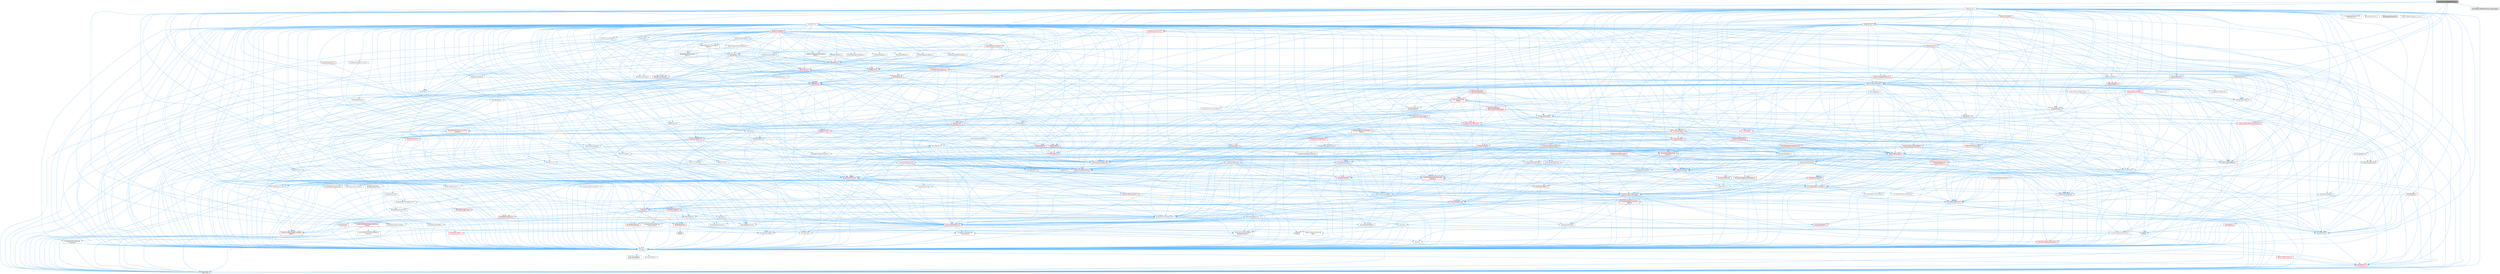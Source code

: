 digraph "SoundSubmixWidgetInterface.h"
{
 // INTERACTIVE_SVG=YES
 // LATEX_PDF_SIZE
  bgcolor="transparent";
  edge [fontname=Helvetica,fontsize=10,labelfontname=Helvetica,labelfontsize=10];
  node [fontname=Helvetica,fontsize=10,shape=box,height=0.2,width=0.4];
  Node1 [id="Node000001",label="SoundSubmixWidgetInterface.h",height=0.2,width=0.4,color="gray40", fillcolor="grey60", style="filled", fontcolor="black",tooltip=" "];
  Node1 -> Node2 [id="edge1_Node000001_Node000002",color="steelblue1",style="solid",tooltip=" "];
  Node2 [id="Node000002",label="CoreMinimal.h",height=0.2,width=0.4,color="grey40", fillcolor="white", style="filled",URL="$d7/d67/CoreMinimal_8h.html",tooltip=" "];
  Node2 -> Node3 [id="edge2_Node000002_Node000003",color="steelblue1",style="solid",tooltip=" "];
  Node3 [id="Node000003",label="CoreTypes.h",height=0.2,width=0.4,color="grey40", fillcolor="white", style="filled",URL="$dc/dec/CoreTypes_8h.html",tooltip=" "];
  Node3 -> Node4 [id="edge3_Node000003_Node000004",color="steelblue1",style="solid",tooltip=" "];
  Node4 [id="Node000004",label="HAL/Platform.h",height=0.2,width=0.4,color="red", fillcolor="#FFF0F0", style="filled",URL="$d9/dd0/Platform_8h.html",tooltip=" "];
  Node4 -> Node7 [id="edge4_Node000004_Node000007",color="steelblue1",style="solid",tooltip=" "];
  Node7 [id="Node000007",label="type_traits",height=0.2,width=0.4,color="grey60", fillcolor="#E0E0E0", style="filled",tooltip=" "];
  Node3 -> Node14 [id="edge5_Node000003_Node000014",color="steelblue1",style="solid",tooltip=" "];
  Node14 [id="Node000014",label="ProfilingDebugging\l/UMemoryDefines.h",height=0.2,width=0.4,color="grey40", fillcolor="white", style="filled",URL="$d2/da2/UMemoryDefines_8h.html",tooltip=" "];
  Node3 -> Node15 [id="edge6_Node000003_Node000015",color="steelblue1",style="solid",tooltip=" "];
  Node15 [id="Node000015",label="Misc/CoreMiscDefines.h",height=0.2,width=0.4,color="red", fillcolor="#FFF0F0", style="filled",URL="$da/d38/CoreMiscDefines_8h.html",tooltip=" "];
  Node15 -> Node4 [id="edge7_Node000015_Node000004",color="steelblue1",style="solid",tooltip=" "];
  Node3 -> Node16 [id="edge8_Node000003_Node000016",color="steelblue1",style="solid",tooltip=" "];
  Node16 [id="Node000016",label="Misc/CoreDefines.h",height=0.2,width=0.4,color="grey40", fillcolor="white", style="filled",URL="$d3/dd2/CoreDefines_8h.html",tooltip=" "];
  Node2 -> Node17 [id="edge9_Node000002_Node000017",color="steelblue1",style="solid",tooltip=" "];
  Node17 [id="Node000017",label="CoreFwd.h",height=0.2,width=0.4,color="grey40", fillcolor="white", style="filled",URL="$d1/d1e/CoreFwd_8h.html",tooltip=" "];
  Node17 -> Node3 [id="edge10_Node000017_Node000003",color="steelblue1",style="solid",tooltip=" "];
  Node17 -> Node18 [id="edge11_Node000017_Node000018",color="steelblue1",style="solid",tooltip=" "];
  Node18 [id="Node000018",label="Containers/ContainersFwd.h",height=0.2,width=0.4,color="grey40", fillcolor="white", style="filled",URL="$d4/d0a/ContainersFwd_8h.html",tooltip=" "];
  Node18 -> Node4 [id="edge12_Node000018_Node000004",color="steelblue1",style="solid",tooltip=" "];
  Node18 -> Node3 [id="edge13_Node000018_Node000003",color="steelblue1",style="solid",tooltip=" "];
  Node18 -> Node19 [id="edge14_Node000018_Node000019",color="steelblue1",style="solid",tooltip=" "];
  Node19 [id="Node000019",label="Traits/IsContiguousContainer.h",height=0.2,width=0.4,color="red", fillcolor="#FFF0F0", style="filled",URL="$d5/d3c/IsContiguousContainer_8h.html",tooltip=" "];
  Node19 -> Node3 [id="edge15_Node000019_Node000003",color="steelblue1",style="solid",tooltip=" "];
  Node17 -> Node22 [id="edge16_Node000017_Node000022",color="steelblue1",style="solid",tooltip=" "];
  Node22 [id="Node000022",label="Math/MathFwd.h",height=0.2,width=0.4,color="grey40", fillcolor="white", style="filled",URL="$d2/d10/MathFwd_8h.html",tooltip=" "];
  Node22 -> Node4 [id="edge17_Node000022_Node000004",color="steelblue1",style="solid",tooltip=" "];
  Node17 -> Node23 [id="edge18_Node000017_Node000023",color="steelblue1",style="solid",tooltip=" "];
  Node23 [id="Node000023",label="UObject/UObjectHierarchy\lFwd.h",height=0.2,width=0.4,color="grey40", fillcolor="white", style="filled",URL="$d3/d13/UObjectHierarchyFwd_8h.html",tooltip=" "];
  Node2 -> Node23 [id="edge19_Node000002_Node000023",color="steelblue1",style="solid",tooltip=" "];
  Node2 -> Node18 [id="edge20_Node000002_Node000018",color="steelblue1",style="solid",tooltip=" "];
  Node2 -> Node24 [id="edge21_Node000002_Node000024",color="steelblue1",style="solid",tooltip=" "];
  Node24 [id="Node000024",label="Misc/VarArgs.h",height=0.2,width=0.4,color="grey40", fillcolor="white", style="filled",URL="$d5/d6f/VarArgs_8h.html",tooltip=" "];
  Node24 -> Node3 [id="edge22_Node000024_Node000003",color="steelblue1",style="solid",tooltip=" "];
  Node2 -> Node25 [id="edge23_Node000002_Node000025",color="steelblue1",style="solid",tooltip=" "];
  Node25 [id="Node000025",label="Logging/LogVerbosity.h",height=0.2,width=0.4,color="grey40", fillcolor="white", style="filled",URL="$d2/d8f/LogVerbosity_8h.html",tooltip=" "];
  Node25 -> Node3 [id="edge24_Node000025_Node000003",color="steelblue1",style="solid",tooltip=" "];
  Node2 -> Node26 [id="edge25_Node000002_Node000026",color="steelblue1",style="solid",tooltip=" "];
  Node26 [id="Node000026",label="Misc/OutputDevice.h",height=0.2,width=0.4,color="grey40", fillcolor="white", style="filled",URL="$d7/d32/OutputDevice_8h.html",tooltip=" "];
  Node26 -> Node17 [id="edge26_Node000026_Node000017",color="steelblue1",style="solid",tooltip=" "];
  Node26 -> Node3 [id="edge27_Node000026_Node000003",color="steelblue1",style="solid",tooltip=" "];
  Node26 -> Node25 [id="edge28_Node000026_Node000025",color="steelblue1",style="solid",tooltip=" "];
  Node26 -> Node24 [id="edge29_Node000026_Node000024",color="steelblue1",style="solid",tooltip=" "];
  Node26 -> Node27 [id="edge30_Node000026_Node000027",color="steelblue1",style="solid",tooltip=" "];
  Node27 [id="Node000027",label="Templates/IsArrayOrRefOf\lTypeByPredicate.h",height=0.2,width=0.4,color="grey40", fillcolor="white", style="filled",URL="$d6/da1/IsArrayOrRefOfTypeByPredicate_8h.html",tooltip=" "];
  Node27 -> Node3 [id="edge31_Node000027_Node000003",color="steelblue1",style="solid",tooltip=" "];
  Node26 -> Node28 [id="edge32_Node000026_Node000028",color="steelblue1",style="solid",tooltip=" "];
  Node28 [id="Node000028",label="Templates/IsValidVariadic\lFunctionArg.h",height=0.2,width=0.4,color="grey40", fillcolor="white", style="filled",URL="$d0/dc8/IsValidVariadicFunctionArg_8h.html",tooltip=" "];
  Node28 -> Node3 [id="edge33_Node000028_Node000003",color="steelblue1",style="solid",tooltip=" "];
  Node28 -> Node29 [id="edge34_Node000028_Node000029",color="steelblue1",style="solid",tooltip=" "];
  Node29 [id="Node000029",label="IsEnum.h",height=0.2,width=0.4,color="grey40", fillcolor="white", style="filled",URL="$d4/de5/IsEnum_8h.html",tooltip=" "];
  Node28 -> Node7 [id="edge35_Node000028_Node000007",color="steelblue1",style="solid",tooltip=" "];
  Node26 -> Node30 [id="edge36_Node000026_Node000030",color="steelblue1",style="solid",tooltip=" "];
  Node30 [id="Node000030",label="Traits/IsCharEncodingCompatible\lWith.h",height=0.2,width=0.4,color="red", fillcolor="#FFF0F0", style="filled",URL="$df/dd1/IsCharEncodingCompatibleWith_8h.html",tooltip=" "];
  Node30 -> Node7 [id="edge37_Node000030_Node000007",color="steelblue1",style="solid",tooltip=" "];
  Node2 -> Node32 [id="edge38_Node000002_Node000032",color="steelblue1",style="solid",tooltip=" "];
  Node32 [id="Node000032",label="HAL/PlatformCrt.h",height=0.2,width=0.4,color="red", fillcolor="#FFF0F0", style="filled",URL="$d8/d75/PlatformCrt_8h.html",tooltip=" "];
  Node32 -> Node33 [id="edge39_Node000032_Node000033",color="steelblue1",style="solid",tooltip=" "];
  Node33 [id="Node000033",label="new",height=0.2,width=0.4,color="grey60", fillcolor="#E0E0E0", style="filled",tooltip=" "];
  Node32 -> Node34 [id="edge40_Node000032_Node000034",color="steelblue1",style="solid",tooltip=" "];
  Node34 [id="Node000034",label="wchar.h",height=0.2,width=0.4,color="grey60", fillcolor="#E0E0E0", style="filled",tooltip=" "];
  Node2 -> Node42 [id="edge41_Node000002_Node000042",color="steelblue1",style="solid",tooltip=" "];
  Node42 [id="Node000042",label="HAL/PlatformMisc.h",height=0.2,width=0.4,color="red", fillcolor="#FFF0F0", style="filled",URL="$d0/df5/PlatformMisc_8h.html",tooltip=" "];
  Node42 -> Node3 [id="edge42_Node000042_Node000003",color="steelblue1",style="solid",tooltip=" "];
  Node2 -> Node61 [id="edge43_Node000002_Node000061",color="steelblue1",style="solid",tooltip=" "];
  Node61 [id="Node000061",label="Misc/AssertionMacros.h",height=0.2,width=0.4,color="red", fillcolor="#FFF0F0", style="filled",URL="$d0/dfa/AssertionMacros_8h.html",tooltip=" "];
  Node61 -> Node3 [id="edge44_Node000061_Node000003",color="steelblue1",style="solid",tooltip=" "];
  Node61 -> Node4 [id="edge45_Node000061_Node000004",color="steelblue1",style="solid",tooltip=" "];
  Node61 -> Node42 [id="edge46_Node000061_Node000042",color="steelblue1",style="solid",tooltip=" "];
  Node61 -> Node62 [id="edge47_Node000061_Node000062",color="steelblue1",style="solid",tooltip=" "];
  Node62 [id="Node000062",label="Templates/EnableIf.h",height=0.2,width=0.4,color="grey40", fillcolor="white", style="filled",URL="$d7/d60/EnableIf_8h.html",tooltip=" "];
  Node62 -> Node3 [id="edge48_Node000062_Node000003",color="steelblue1",style="solid",tooltip=" "];
  Node61 -> Node27 [id="edge49_Node000061_Node000027",color="steelblue1",style="solid",tooltip=" "];
  Node61 -> Node28 [id="edge50_Node000061_Node000028",color="steelblue1",style="solid",tooltip=" "];
  Node61 -> Node30 [id="edge51_Node000061_Node000030",color="steelblue1",style="solid",tooltip=" "];
  Node61 -> Node24 [id="edge52_Node000061_Node000024",color="steelblue1",style="solid",tooltip=" "];
  Node61 -> Node69 [id="edge53_Node000061_Node000069",color="steelblue1",style="solid",tooltip=" "];
  Node69 [id="Node000069",label="atomic",height=0.2,width=0.4,color="grey60", fillcolor="#E0E0E0", style="filled",tooltip=" "];
  Node2 -> Node70 [id="edge54_Node000002_Node000070",color="steelblue1",style="solid",tooltip=" "];
  Node70 [id="Node000070",label="Templates/IsPointer.h",height=0.2,width=0.4,color="grey40", fillcolor="white", style="filled",URL="$d7/d05/IsPointer_8h.html",tooltip=" "];
  Node70 -> Node3 [id="edge55_Node000070_Node000003",color="steelblue1",style="solid",tooltip=" "];
  Node2 -> Node71 [id="edge56_Node000002_Node000071",color="steelblue1",style="solid",tooltip=" "];
  Node71 [id="Node000071",label="HAL/PlatformMemory.h",height=0.2,width=0.4,color="red", fillcolor="#FFF0F0", style="filled",URL="$de/d68/PlatformMemory_8h.html",tooltip=" "];
  Node71 -> Node3 [id="edge57_Node000071_Node000003",color="steelblue1",style="solid",tooltip=" "];
  Node2 -> Node54 [id="edge58_Node000002_Node000054",color="steelblue1",style="solid",tooltip=" "];
  Node54 [id="Node000054",label="HAL/PlatformAtomics.h",height=0.2,width=0.4,color="red", fillcolor="#FFF0F0", style="filled",URL="$d3/d36/PlatformAtomics_8h.html",tooltip=" "];
  Node54 -> Node3 [id="edge59_Node000054_Node000003",color="steelblue1",style="solid",tooltip=" "];
  Node2 -> Node76 [id="edge60_Node000002_Node000076",color="steelblue1",style="solid",tooltip=" "];
  Node76 [id="Node000076",label="Misc/Exec.h",height=0.2,width=0.4,color="grey40", fillcolor="white", style="filled",URL="$de/ddb/Exec_8h.html",tooltip=" "];
  Node76 -> Node3 [id="edge61_Node000076_Node000003",color="steelblue1",style="solid",tooltip=" "];
  Node76 -> Node61 [id="edge62_Node000076_Node000061",color="steelblue1",style="solid",tooltip=" "];
  Node2 -> Node77 [id="edge63_Node000002_Node000077",color="steelblue1",style="solid",tooltip=" "];
  Node77 [id="Node000077",label="HAL/MemoryBase.h",height=0.2,width=0.4,color="red", fillcolor="#FFF0F0", style="filled",URL="$d6/d9f/MemoryBase_8h.html",tooltip=" "];
  Node77 -> Node3 [id="edge64_Node000077_Node000003",color="steelblue1",style="solid",tooltip=" "];
  Node77 -> Node54 [id="edge65_Node000077_Node000054",color="steelblue1",style="solid",tooltip=" "];
  Node77 -> Node32 [id="edge66_Node000077_Node000032",color="steelblue1",style="solid",tooltip=" "];
  Node77 -> Node76 [id="edge67_Node000077_Node000076",color="steelblue1",style="solid",tooltip=" "];
  Node77 -> Node26 [id="edge68_Node000077_Node000026",color="steelblue1",style="solid",tooltip=" "];
  Node2 -> Node87 [id="edge69_Node000002_Node000087",color="steelblue1",style="solid",tooltip=" "];
  Node87 [id="Node000087",label="HAL/UnrealMemory.h",height=0.2,width=0.4,color="red", fillcolor="#FFF0F0", style="filled",URL="$d9/d96/UnrealMemory_8h.html",tooltip=" "];
  Node87 -> Node3 [id="edge70_Node000087_Node000003",color="steelblue1",style="solid",tooltip=" "];
  Node87 -> Node77 [id="edge71_Node000087_Node000077",color="steelblue1",style="solid",tooltip=" "];
  Node87 -> Node71 [id="edge72_Node000087_Node000071",color="steelblue1",style="solid",tooltip=" "];
  Node87 -> Node70 [id="edge73_Node000087_Node000070",color="steelblue1",style="solid",tooltip=" "];
  Node2 -> Node89 [id="edge74_Node000002_Node000089",color="steelblue1",style="solid",tooltip=" "];
  Node89 [id="Node000089",label="Templates/IsArithmetic.h",height=0.2,width=0.4,color="grey40", fillcolor="white", style="filled",URL="$d2/d5d/IsArithmetic_8h.html",tooltip=" "];
  Node89 -> Node3 [id="edge75_Node000089_Node000003",color="steelblue1",style="solid",tooltip=" "];
  Node2 -> Node83 [id="edge76_Node000002_Node000083",color="steelblue1",style="solid",tooltip=" "];
  Node83 [id="Node000083",label="Templates/AndOrNot.h",height=0.2,width=0.4,color="grey40", fillcolor="white", style="filled",URL="$db/d0a/AndOrNot_8h.html",tooltip=" "];
  Node83 -> Node3 [id="edge77_Node000083_Node000003",color="steelblue1",style="solid",tooltip=" "];
  Node2 -> Node90 [id="edge78_Node000002_Node000090",color="steelblue1",style="solid",tooltip=" "];
  Node90 [id="Node000090",label="Templates/IsPODType.h",height=0.2,width=0.4,color="grey40", fillcolor="white", style="filled",URL="$d7/db1/IsPODType_8h.html",tooltip=" "];
  Node90 -> Node3 [id="edge79_Node000090_Node000003",color="steelblue1",style="solid",tooltip=" "];
  Node2 -> Node91 [id="edge80_Node000002_Node000091",color="steelblue1",style="solid",tooltip=" "];
  Node91 [id="Node000091",label="Templates/IsUECoreType.h",height=0.2,width=0.4,color="grey40", fillcolor="white", style="filled",URL="$d1/db8/IsUECoreType_8h.html",tooltip=" "];
  Node91 -> Node3 [id="edge81_Node000091_Node000003",color="steelblue1",style="solid",tooltip=" "];
  Node91 -> Node7 [id="edge82_Node000091_Node000007",color="steelblue1",style="solid",tooltip=" "];
  Node2 -> Node84 [id="edge83_Node000002_Node000084",color="steelblue1",style="solid",tooltip=" "];
  Node84 [id="Node000084",label="Templates/IsTriviallyCopy\lConstructible.h",height=0.2,width=0.4,color="grey40", fillcolor="white", style="filled",URL="$d3/d78/IsTriviallyCopyConstructible_8h.html",tooltip=" "];
  Node84 -> Node3 [id="edge84_Node000084_Node000003",color="steelblue1",style="solid",tooltip=" "];
  Node84 -> Node7 [id="edge85_Node000084_Node000007",color="steelblue1",style="solid",tooltip=" "];
  Node2 -> Node92 [id="edge86_Node000002_Node000092",color="steelblue1",style="solid",tooltip=" "];
  Node92 [id="Node000092",label="Templates/UnrealTypeTraits.h",height=0.2,width=0.4,color="grey40", fillcolor="white", style="filled",URL="$d2/d2d/UnrealTypeTraits_8h.html",tooltip=" "];
  Node92 -> Node3 [id="edge87_Node000092_Node000003",color="steelblue1",style="solid",tooltip=" "];
  Node92 -> Node70 [id="edge88_Node000092_Node000070",color="steelblue1",style="solid",tooltip=" "];
  Node92 -> Node61 [id="edge89_Node000092_Node000061",color="steelblue1",style="solid",tooltip=" "];
  Node92 -> Node83 [id="edge90_Node000092_Node000083",color="steelblue1",style="solid",tooltip=" "];
  Node92 -> Node62 [id="edge91_Node000092_Node000062",color="steelblue1",style="solid",tooltip=" "];
  Node92 -> Node89 [id="edge92_Node000092_Node000089",color="steelblue1",style="solid",tooltip=" "];
  Node92 -> Node29 [id="edge93_Node000092_Node000029",color="steelblue1",style="solid",tooltip=" "];
  Node92 -> Node93 [id="edge94_Node000092_Node000093",color="steelblue1",style="solid",tooltip=" "];
  Node93 [id="Node000093",label="Templates/Models.h",height=0.2,width=0.4,color="red", fillcolor="#FFF0F0", style="filled",URL="$d3/d0c/Models_8h.html",tooltip=" "];
  Node92 -> Node90 [id="edge95_Node000092_Node000090",color="steelblue1",style="solid",tooltip=" "];
  Node92 -> Node91 [id="edge96_Node000092_Node000091",color="steelblue1",style="solid",tooltip=" "];
  Node92 -> Node84 [id="edge97_Node000092_Node000084",color="steelblue1",style="solid",tooltip=" "];
  Node2 -> Node62 [id="edge98_Node000002_Node000062",color="steelblue1",style="solid",tooltip=" "];
  Node2 -> Node94 [id="edge99_Node000002_Node000094",color="steelblue1",style="solid",tooltip=" "];
  Node94 [id="Node000094",label="Templates/RemoveReference.h",height=0.2,width=0.4,color="grey40", fillcolor="white", style="filled",URL="$da/dbe/RemoveReference_8h.html",tooltip=" "];
  Node94 -> Node3 [id="edge100_Node000094_Node000003",color="steelblue1",style="solid",tooltip=" "];
  Node2 -> Node95 [id="edge101_Node000002_Node000095",color="steelblue1",style="solid",tooltip=" "];
  Node95 [id="Node000095",label="Templates/IntegralConstant.h",height=0.2,width=0.4,color="grey40", fillcolor="white", style="filled",URL="$db/d1b/IntegralConstant_8h.html",tooltip=" "];
  Node95 -> Node3 [id="edge102_Node000095_Node000003",color="steelblue1",style="solid",tooltip=" "];
  Node2 -> Node96 [id="edge103_Node000002_Node000096",color="steelblue1",style="solid",tooltip=" "];
  Node96 [id="Node000096",label="Templates/IsClass.h",height=0.2,width=0.4,color="grey40", fillcolor="white", style="filled",URL="$db/dcb/IsClass_8h.html",tooltip=" "];
  Node96 -> Node3 [id="edge104_Node000096_Node000003",color="steelblue1",style="solid",tooltip=" "];
  Node2 -> Node97 [id="edge105_Node000002_Node000097",color="steelblue1",style="solid",tooltip=" "];
  Node97 [id="Node000097",label="Templates/TypeCompatible\lBytes.h",height=0.2,width=0.4,color="red", fillcolor="#FFF0F0", style="filled",URL="$df/d0a/TypeCompatibleBytes_8h.html",tooltip=" "];
  Node97 -> Node3 [id="edge106_Node000097_Node000003",color="steelblue1",style="solid",tooltip=" "];
  Node97 -> Node33 [id="edge107_Node000097_Node000033",color="steelblue1",style="solid",tooltip=" "];
  Node97 -> Node7 [id="edge108_Node000097_Node000007",color="steelblue1",style="solid",tooltip=" "];
  Node2 -> Node19 [id="edge109_Node000002_Node000019",color="steelblue1",style="solid",tooltip=" "];
  Node2 -> Node98 [id="edge110_Node000002_Node000098",color="steelblue1",style="solid",tooltip=" "];
  Node98 [id="Node000098",label="Templates/UnrealTemplate.h",height=0.2,width=0.4,color="red", fillcolor="#FFF0F0", style="filled",URL="$d4/d24/UnrealTemplate_8h.html",tooltip=" "];
  Node98 -> Node3 [id="edge111_Node000098_Node000003",color="steelblue1",style="solid",tooltip=" "];
  Node98 -> Node70 [id="edge112_Node000098_Node000070",color="steelblue1",style="solid",tooltip=" "];
  Node98 -> Node87 [id="edge113_Node000098_Node000087",color="steelblue1",style="solid",tooltip=" "];
  Node98 -> Node92 [id="edge114_Node000098_Node000092",color="steelblue1",style="solid",tooltip=" "];
  Node98 -> Node94 [id="edge115_Node000098_Node000094",color="steelblue1",style="solid",tooltip=" "];
  Node98 -> Node97 [id="edge116_Node000098_Node000097",color="steelblue1",style="solid",tooltip=" "];
  Node98 -> Node19 [id="edge117_Node000098_Node000019",color="steelblue1",style="solid",tooltip=" "];
  Node98 -> Node7 [id="edge118_Node000098_Node000007",color="steelblue1",style="solid",tooltip=" "];
  Node2 -> Node47 [id="edge119_Node000002_Node000047",color="steelblue1",style="solid",tooltip=" "];
  Node47 [id="Node000047",label="Math/NumericLimits.h",height=0.2,width=0.4,color="grey40", fillcolor="white", style="filled",URL="$df/d1b/NumericLimits_8h.html",tooltip=" "];
  Node47 -> Node3 [id="edge120_Node000047_Node000003",color="steelblue1",style="solid",tooltip=" "];
  Node2 -> Node102 [id="edge121_Node000002_Node000102",color="steelblue1",style="solid",tooltip=" "];
  Node102 [id="Node000102",label="HAL/PlatformMath.h",height=0.2,width=0.4,color="red", fillcolor="#FFF0F0", style="filled",URL="$dc/d53/PlatformMath_8h.html",tooltip=" "];
  Node102 -> Node3 [id="edge122_Node000102_Node000003",color="steelblue1",style="solid",tooltip=" "];
  Node2 -> Node85 [id="edge123_Node000002_Node000085",color="steelblue1",style="solid",tooltip=" "];
  Node85 [id="Node000085",label="Templates/IsTriviallyCopy\lAssignable.h",height=0.2,width=0.4,color="grey40", fillcolor="white", style="filled",URL="$d2/df2/IsTriviallyCopyAssignable_8h.html",tooltip=" "];
  Node85 -> Node3 [id="edge124_Node000085_Node000003",color="steelblue1",style="solid",tooltip=" "];
  Node85 -> Node7 [id="edge125_Node000085_Node000007",color="steelblue1",style="solid",tooltip=" "];
  Node2 -> Node110 [id="edge126_Node000002_Node000110",color="steelblue1",style="solid",tooltip=" "];
  Node110 [id="Node000110",label="Templates/MemoryOps.h",height=0.2,width=0.4,color="red", fillcolor="#FFF0F0", style="filled",URL="$db/dea/MemoryOps_8h.html",tooltip=" "];
  Node110 -> Node3 [id="edge127_Node000110_Node000003",color="steelblue1",style="solid",tooltip=" "];
  Node110 -> Node87 [id="edge128_Node000110_Node000087",color="steelblue1",style="solid",tooltip=" "];
  Node110 -> Node85 [id="edge129_Node000110_Node000085",color="steelblue1",style="solid",tooltip=" "];
  Node110 -> Node84 [id="edge130_Node000110_Node000084",color="steelblue1",style="solid",tooltip=" "];
  Node110 -> Node92 [id="edge131_Node000110_Node000092",color="steelblue1",style="solid",tooltip=" "];
  Node110 -> Node33 [id="edge132_Node000110_Node000033",color="steelblue1",style="solid",tooltip=" "];
  Node110 -> Node7 [id="edge133_Node000110_Node000007",color="steelblue1",style="solid",tooltip=" "];
  Node2 -> Node111 [id="edge134_Node000002_Node000111",color="steelblue1",style="solid",tooltip=" "];
  Node111 [id="Node000111",label="Containers/ContainerAllocation\lPolicies.h",height=0.2,width=0.4,color="red", fillcolor="#FFF0F0", style="filled",URL="$d7/dff/ContainerAllocationPolicies_8h.html",tooltip=" "];
  Node111 -> Node3 [id="edge135_Node000111_Node000003",color="steelblue1",style="solid",tooltip=" "];
  Node111 -> Node111 [id="edge136_Node000111_Node000111",color="steelblue1",style="solid",tooltip=" "];
  Node111 -> Node102 [id="edge137_Node000111_Node000102",color="steelblue1",style="solid",tooltip=" "];
  Node111 -> Node87 [id="edge138_Node000111_Node000087",color="steelblue1",style="solid",tooltip=" "];
  Node111 -> Node47 [id="edge139_Node000111_Node000047",color="steelblue1",style="solid",tooltip=" "];
  Node111 -> Node61 [id="edge140_Node000111_Node000061",color="steelblue1",style="solid",tooltip=" "];
  Node111 -> Node110 [id="edge141_Node000111_Node000110",color="steelblue1",style="solid",tooltip=" "];
  Node111 -> Node97 [id="edge142_Node000111_Node000097",color="steelblue1",style="solid",tooltip=" "];
  Node111 -> Node7 [id="edge143_Node000111_Node000007",color="steelblue1",style="solid",tooltip=" "];
  Node2 -> Node114 [id="edge144_Node000002_Node000114",color="steelblue1",style="solid",tooltip=" "];
  Node114 [id="Node000114",label="Templates/IsEnumClass.h",height=0.2,width=0.4,color="grey40", fillcolor="white", style="filled",URL="$d7/d15/IsEnumClass_8h.html",tooltip=" "];
  Node114 -> Node3 [id="edge145_Node000114_Node000003",color="steelblue1",style="solid",tooltip=" "];
  Node114 -> Node83 [id="edge146_Node000114_Node000083",color="steelblue1",style="solid",tooltip=" "];
  Node2 -> Node115 [id="edge147_Node000002_Node000115",color="steelblue1",style="solid",tooltip=" "];
  Node115 [id="Node000115",label="HAL/PlatformProperties.h",height=0.2,width=0.4,color="red", fillcolor="#FFF0F0", style="filled",URL="$d9/db0/PlatformProperties_8h.html",tooltip=" "];
  Node115 -> Node3 [id="edge148_Node000115_Node000003",color="steelblue1",style="solid",tooltip=" "];
  Node2 -> Node118 [id="edge149_Node000002_Node000118",color="steelblue1",style="solid",tooltip=" "];
  Node118 [id="Node000118",label="Misc/EngineVersionBase.h",height=0.2,width=0.4,color="grey40", fillcolor="white", style="filled",URL="$d5/d2b/EngineVersionBase_8h.html",tooltip=" "];
  Node118 -> Node3 [id="edge150_Node000118_Node000003",color="steelblue1",style="solid",tooltip=" "];
  Node2 -> Node119 [id="edge151_Node000002_Node000119",color="steelblue1",style="solid",tooltip=" "];
  Node119 [id="Node000119",label="Internationalization\l/TextNamespaceFwd.h",height=0.2,width=0.4,color="grey40", fillcolor="white", style="filled",URL="$d8/d97/TextNamespaceFwd_8h.html",tooltip=" "];
  Node119 -> Node3 [id="edge152_Node000119_Node000003",color="steelblue1",style="solid",tooltip=" "];
  Node2 -> Node120 [id="edge153_Node000002_Node000120",color="steelblue1",style="solid",tooltip=" "];
  Node120 [id="Node000120",label="Serialization/Archive.h",height=0.2,width=0.4,color="red", fillcolor="#FFF0F0", style="filled",URL="$d7/d3b/Archive_8h.html",tooltip=" "];
  Node120 -> Node17 [id="edge154_Node000120_Node000017",color="steelblue1",style="solid",tooltip=" "];
  Node120 -> Node3 [id="edge155_Node000120_Node000003",color="steelblue1",style="solid",tooltip=" "];
  Node120 -> Node115 [id="edge156_Node000120_Node000115",color="steelblue1",style="solid",tooltip=" "];
  Node120 -> Node119 [id="edge157_Node000120_Node000119",color="steelblue1",style="solid",tooltip=" "];
  Node120 -> Node22 [id="edge158_Node000120_Node000022",color="steelblue1",style="solid",tooltip=" "];
  Node120 -> Node61 [id="edge159_Node000120_Node000061",color="steelblue1",style="solid",tooltip=" "];
  Node120 -> Node118 [id="edge160_Node000120_Node000118",color="steelblue1",style="solid",tooltip=" "];
  Node120 -> Node24 [id="edge161_Node000120_Node000024",color="steelblue1",style="solid",tooltip=" "];
  Node120 -> Node62 [id="edge162_Node000120_Node000062",color="steelblue1",style="solid",tooltip=" "];
  Node120 -> Node27 [id="edge163_Node000120_Node000027",color="steelblue1",style="solid",tooltip=" "];
  Node120 -> Node114 [id="edge164_Node000120_Node000114",color="steelblue1",style="solid",tooltip=" "];
  Node120 -> Node28 [id="edge165_Node000120_Node000028",color="steelblue1",style="solid",tooltip=" "];
  Node120 -> Node98 [id="edge166_Node000120_Node000098",color="steelblue1",style="solid",tooltip=" "];
  Node120 -> Node30 [id="edge167_Node000120_Node000030",color="steelblue1",style="solid",tooltip=" "];
  Node120 -> Node123 [id="edge168_Node000120_Node000123",color="steelblue1",style="solid",tooltip=" "];
  Node123 [id="Node000123",label="UObject/ObjectVersion.h",height=0.2,width=0.4,color="grey40", fillcolor="white", style="filled",URL="$da/d63/ObjectVersion_8h.html",tooltip=" "];
  Node123 -> Node3 [id="edge169_Node000123_Node000003",color="steelblue1",style="solid",tooltip=" "];
  Node2 -> Node124 [id="edge170_Node000002_Node000124",color="steelblue1",style="solid",tooltip=" "];
  Node124 [id="Node000124",label="Templates/Less.h",height=0.2,width=0.4,color="grey40", fillcolor="white", style="filled",URL="$de/dc8/Less_8h.html",tooltip=" "];
  Node124 -> Node3 [id="edge171_Node000124_Node000003",color="steelblue1",style="solid",tooltip=" "];
  Node124 -> Node98 [id="edge172_Node000124_Node000098",color="steelblue1",style="solid",tooltip=" "];
  Node2 -> Node125 [id="edge173_Node000002_Node000125",color="steelblue1",style="solid",tooltip=" "];
  Node125 [id="Node000125",label="Templates/Sorting.h",height=0.2,width=0.4,color="red", fillcolor="#FFF0F0", style="filled",URL="$d3/d9e/Sorting_8h.html",tooltip=" "];
  Node125 -> Node3 [id="edge174_Node000125_Node000003",color="steelblue1",style="solid",tooltip=" "];
  Node125 -> Node102 [id="edge175_Node000125_Node000102",color="steelblue1",style="solid",tooltip=" "];
  Node125 -> Node124 [id="edge176_Node000125_Node000124",color="steelblue1",style="solid",tooltip=" "];
  Node2 -> Node136 [id="edge177_Node000002_Node000136",color="steelblue1",style="solid",tooltip=" "];
  Node136 [id="Node000136",label="Misc/Char.h",height=0.2,width=0.4,color="red", fillcolor="#FFF0F0", style="filled",URL="$d0/d58/Char_8h.html",tooltip=" "];
  Node136 -> Node3 [id="edge178_Node000136_Node000003",color="steelblue1",style="solid",tooltip=" "];
  Node136 -> Node7 [id="edge179_Node000136_Node000007",color="steelblue1",style="solid",tooltip=" "];
  Node2 -> Node139 [id="edge180_Node000002_Node000139",color="steelblue1",style="solid",tooltip=" "];
  Node139 [id="Node000139",label="GenericPlatform/GenericPlatform\lStricmp.h",height=0.2,width=0.4,color="grey40", fillcolor="white", style="filled",URL="$d2/d86/GenericPlatformStricmp_8h.html",tooltip=" "];
  Node139 -> Node3 [id="edge181_Node000139_Node000003",color="steelblue1",style="solid",tooltip=" "];
  Node2 -> Node140 [id="edge182_Node000002_Node000140",color="steelblue1",style="solid",tooltip=" "];
  Node140 [id="Node000140",label="GenericPlatform/GenericPlatform\lString.h",height=0.2,width=0.4,color="red", fillcolor="#FFF0F0", style="filled",URL="$dd/d20/GenericPlatformString_8h.html",tooltip=" "];
  Node140 -> Node3 [id="edge183_Node000140_Node000003",color="steelblue1",style="solid",tooltip=" "];
  Node140 -> Node139 [id="edge184_Node000140_Node000139",color="steelblue1",style="solid",tooltip=" "];
  Node140 -> Node62 [id="edge185_Node000140_Node000062",color="steelblue1",style="solid",tooltip=" "];
  Node140 -> Node30 [id="edge186_Node000140_Node000030",color="steelblue1",style="solid",tooltip=" "];
  Node140 -> Node7 [id="edge187_Node000140_Node000007",color="steelblue1",style="solid",tooltip=" "];
  Node2 -> Node73 [id="edge188_Node000002_Node000073",color="steelblue1",style="solid",tooltip=" "];
  Node73 [id="Node000073",label="HAL/PlatformString.h",height=0.2,width=0.4,color="red", fillcolor="#FFF0F0", style="filled",URL="$db/db5/PlatformString_8h.html",tooltip=" "];
  Node73 -> Node3 [id="edge189_Node000073_Node000003",color="steelblue1",style="solid",tooltip=" "];
  Node2 -> Node143 [id="edge190_Node000002_Node000143",color="steelblue1",style="solid",tooltip=" "];
  Node143 [id="Node000143",label="Misc/CString.h",height=0.2,width=0.4,color="grey40", fillcolor="white", style="filled",URL="$d2/d49/CString_8h.html",tooltip=" "];
  Node143 -> Node3 [id="edge191_Node000143_Node000003",color="steelblue1",style="solid",tooltip=" "];
  Node143 -> Node32 [id="edge192_Node000143_Node000032",color="steelblue1",style="solid",tooltip=" "];
  Node143 -> Node73 [id="edge193_Node000143_Node000073",color="steelblue1",style="solid",tooltip=" "];
  Node143 -> Node61 [id="edge194_Node000143_Node000061",color="steelblue1",style="solid",tooltip=" "];
  Node143 -> Node136 [id="edge195_Node000143_Node000136",color="steelblue1",style="solid",tooltip=" "];
  Node143 -> Node24 [id="edge196_Node000143_Node000024",color="steelblue1",style="solid",tooltip=" "];
  Node143 -> Node27 [id="edge197_Node000143_Node000027",color="steelblue1",style="solid",tooltip=" "];
  Node143 -> Node28 [id="edge198_Node000143_Node000028",color="steelblue1",style="solid",tooltip=" "];
  Node143 -> Node30 [id="edge199_Node000143_Node000030",color="steelblue1",style="solid",tooltip=" "];
  Node2 -> Node144 [id="edge200_Node000002_Node000144",color="steelblue1",style="solid",tooltip=" "];
  Node144 [id="Node000144",label="Misc/Crc.h",height=0.2,width=0.4,color="red", fillcolor="#FFF0F0", style="filled",URL="$d4/dd2/Crc_8h.html",tooltip=" "];
  Node144 -> Node3 [id="edge201_Node000144_Node000003",color="steelblue1",style="solid",tooltip=" "];
  Node144 -> Node73 [id="edge202_Node000144_Node000073",color="steelblue1",style="solid",tooltip=" "];
  Node144 -> Node61 [id="edge203_Node000144_Node000061",color="steelblue1",style="solid",tooltip=" "];
  Node144 -> Node143 [id="edge204_Node000144_Node000143",color="steelblue1",style="solid",tooltip=" "];
  Node144 -> Node136 [id="edge205_Node000144_Node000136",color="steelblue1",style="solid",tooltip=" "];
  Node144 -> Node92 [id="edge206_Node000144_Node000092",color="steelblue1",style="solid",tooltip=" "];
  Node2 -> Node135 [id="edge207_Node000002_Node000135",color="steelblue1",style="solid",tooltip=" "];
  Node135 [id="Node000135",label="Math/UnrealMathUtility.h",height=0.2,width=0.4,color="red", fillcolor="#FFF0F0", style="filled",URL="$db/db8/UnrealMathUtility_8h.html",tooltip=" "];
  Node135 -> Node3 [id="edge208_Node000135_Node000003",color="steelblue1",style="solid",tooltip=" "];
  Node135 -> Node61 [id="edge209_Node000135_Node000061",color="steelblue1",style="solid",tooltip=" "];
  Node135 -> Node102 [id="edge210_Node000135_Node000102",color="steelblue1",style="solid",tooltip=" "];
  Node135 -> Node22 [id="edge211_Node000135_Node000022",color="steelblue1",style="solid",tooltip=" "];
  Node2 -> Node145 [id="edge212_Node000002_Node000145",color="steelblue1",style="solid",tooltip=" "];
  Node145 [id="Node000145",label="Containers/UnrealString.h",height=0.2,width=0.4,color="red", fillcolor="#FFF0F0", style="filled",URL="$d5/dba/UnrealString_8h.html",tooltip=" "];
  Node2 -> Node149 [id="edge213_Node000002_Node000149",color="steelblue1",style="solid",tooltip=" "];
  Node149 [id="Node000149",label="Containers/Array.h",height=0.2,width=0.4,color="red", fillcolor="#FFF0F0", style="filled",URL="$df/dd0/Array_8h.html",tooltip=" "];
  Node149 -> Node3 [id="edge214_Node000149_Node000003",color="steelblue1",style="solid",tooltip=" "];
  Node149 -> Node61 [id="edge215_Node000149_Node000061",color="steelblue1",style="solid",tooltip=" "];
  Node149 -> Node87 [id="edge216_Node000149_Node000087",color="steelblue1",style="solid",tooltip=" "];
  Node149 -> Node92 [id="edge217_Node000149_Node000092",color="steelblue1",style="solid",tooltip=" "];
  Node149 -> Node98 [id="edge218_Node000149_Node000098",color="steelblue1",style="solid",tooltip=" "];
  Node149 -> Node111 [id="edge219_Node000149_Node000111",color="steelblue1",style="solid",tooltip=" "];
  Node149 -> Node120 [id="edge220_Node000149_Node000120",color="steelblue1",style="solid",tooltip=" "];
  Node149 -> Node170 [id="edge221_Node000149_Node000170",color="steelblue1",style="solid",tooltip=" "];
  Node170 [id="Node000170",label="Concepts/GetTypeHashable.h",height=0.2,width=0.4,color="grey40", fillcolor="white", style="filled",URL="$d3/da2/GetTypeHashable_8h.html",tooltip=" "];
  Node170 -> Node3 [id="edge222_Node000170_Node000003",color="steelblue1",style="solid",tooltip=" "];
  Node170 -> Node161 [id="edge223_Node000170_Node000161",color="steelblue1",style="solid",tooltip=" "];
  Node161 [id="Node000161",label="Templates/TypeHash.h",height=0.2,width=0.4,color="red", fillcolor="#FFF0F0", style="filled",URL="$d1/d62/TypeHash_8h.html",tooltip=" "];
  Node161 -> Node3 [id="edge224_Node000161_Node000003",color="steelblue1",style="solid",tooltip=" "];
  Node161 -> Node144 [id="edge225_Node000161_Node000144",color="steelblue1",style="solid",tooltip=" "];
  Node161 -> Node7 [id="edge226_Node000161_Node000007",color="steelblue1",style="solid",tooltip=" "];
  Node149 -> Node128 [id="edge227_Node000149_Node000128",color="steelblue1",style="solid",tooltip=" "];
  Node128 [id="Node000128",label="Templates/Invoke.h",height=0.2,width=0.4,color="red", fillcolor="#FFF0F0", style="filled",URL="$d7/deb/Invoke_8h.html",tooltip=" "];
  Node128 -> Node3 [id="edge228_Node000128_Node000003",color="steelblue1",style="solid",tooltip=" "];
  Node128 -> Node98 [id="edge229_Node000128_Node000098",color="steelblue1",style="solid",tooltip=" "];
  Node128 -> Node7 [id="edge230_Node000128_Node000007",color="steelblue1",style="solid",tooltip=" "];
  Node149 -> Node124 [id="edge231_Node000149_Node000124",color="steelblue1",style="solid",tooltip=" "];
  Node149 -> Node125 [id="edge232_Node000149_Node000125",color="steelblue1",style="solid",tooltip=" "];
  Node149 -> Node172 [id="edge233_Node000149_Node000172",color="steelblue1",style="solid",tooltip=" "];
  Node172 [id="Node000172",label="Templates/AlignmentTemplates.h",height=0.2,width=0.4,color="red", fillcolor="#FFF0F0", style="filled",URL="$dd/d32/AlignmentTemplates_8h.html",tooltip=" "];
  Node172 -> Node3 [id="edge234_Node000172_Node000003",color="steelblue1",style="solid",tooltip=" "];
  Node172 -> Node70 [id="edge235_Node000172_Node000070",color="steelblue1",style="solid",tooltip=" "];
  Node149 -> Node7 [id="edge236_Node000149_Node000007",color="steelblue1",style="solid",tooltip=" "];
  Node2 -> Node173 [id="edge237_Node000002_Node000173",color="steelblue1",style="solid",tooltip=" "];
  Node173 [id="Node000173",label="Misc/FrameNumber.h",height=0.2,width=0.4,color="grey40", fillcolor="white", style="filled",URL="$dd/dbd/FrameNumber_8h.html",tooltip=" "];
  Node173 -> Node3 [id="edge238_Node000173_Node000003",color="steelblue1",style="solid",tooltip=" "];
  Node173 -> Node47 [id="edge239_Node000173_Node000047",color="steelblue1",style="solid",tooltip=" "];
  Node173 -> Node135 [id="edge240_Node000173_Node000135",color="steelblue1",style="solid",tooltip=" "];
  Node173 -> Node62 [id="edge241_Node000173_Node000062",color="steelblue1",style="solid",tooltip=" "];
  Node173 -> Node92 [id="edge242_Node000173_Node000092",color="steelblue1",style="solid",tooltip=" "];
  Node2 -> Node174 [id="edge243_Node000002_Node000174",color="steelblue1",style="solid",tooltip=" "];
  Node174 [id="Node000174",label="Misc/Timespan.h",height=0.2,width=0.4,color="grey40", fillcolor="white", style="filled",URL="$da/dd9/Timespan_8h.html",tooltip=" "];
  Node174 -> Node3 [id="edge244_Node000174_Node000003",color="steelblue1",style="solid",tooltip=" "];
  Node174 -> Node175 [id="edge245_Node000174_Node000175",color="steelblue1",style="solid",tooltip=" "];
  Node175 [id="Node000175",label="Math/Interval.h",height=0.2,width=0.4,color="grey40", fillcolor="white", style="filled",URL="$d1/d55/Interval_8h.html",tooltip=" "];
  Node175 -> Node3 [id="edge246_Node000175_Node000003",color="steelblue1",style="solid",tooltip=" "];
  Node175 -> Node89 [id="edge247_Node000175_Node000089",color="steelblue1",style="solid",tooltip=" "];
  Node175 -> Node92 [id="edge248_Node000175_Node000092",color="steelblue1",style="solid",tooltip=" "];
  Node175 -> Node47 [id="edge249_Node000175_Node000047",color="steelblue1",style="solid",tooltip=" "];
  Node175 -> Node135 [id="edge250_Node000175_Node000135",color="steelblue1",style="solid",tooltip=" "];
  Node174 -> Node135 [id="edge251_Node000174_Node000135",color="steelblue1",style="solid",tooltip=" "];
  Node174 -> Node61 [id="edge252_Node000174_Node000061",color="steelblue1",style="solid",tooltip=" "];
  Node2 -> Node176 [id="edge253_Node000002_Node000176",color="steelblue1",style="solid",tooltip=" "];
  Node176 [id="Node000176",label="Containers/StringConv.h",height=0.2,width=0.4,color="red", fillcolor="#FFF0F0", style="filled",URL="$d3/ddf/StringConv_8h.html",tooltip=" "];
  Node176 -> Node3 [id="edge254_Node000176_Node000003",color="steelblue1",style="solid",tooltip=" "];
  Node176 -> Node61 [id="edge255_Node000176_Node000061",color="steelblue1",style="solid",tooltip=" "];
  Node176 -> Node111 [id="edge256_Node000176_Node000111",color="steelblue1",style="solid",tooltip=" "];
  Node176 -> Node149 [id="edge257_Node000176_Node000149",color="steelblue1",style="solid",tooltip=" "];
  Node176 -> Node143 [id="edge258_Node000176_Node000143",color="steelblue1",style="solid",tooltip=" "];
  Node176 -> Node177 [id="edge259_Node000176_Node000177",color="steelblue1",style="solid",tooltip=" "];
  Node177 [id="Node000177",label="Templates/IsArray.h",height=0.2,width=0.4,color="grey40", fillcolor="white", style="filled",URL="$d8/d8d/IsArray_8h.html",tooltip=" "];
  Node177 -> Node3 [id="edge260_Node000177_Node000003",color="steelblue1",style="solid",tooltip=" "];
  Node176 -> Node98 [id="edge261_Node000176_Node000098",color="steelblue1",style="solid",tooltip=" "];
  Node176 -> Node92 [id="edge262_Node000176_Node000092",color="steelblue1",style="solid",tooltip=" "];
  Node176 -> Node30 [id="edge263_Node000176_Node000030",color="steelblue1",style="solid",tooltip=" "];
  Node176 -> Node19 [id="edge264_Node000176_Node000019",color="steelblue1",style="solid",tooltip=" "];
  Node176 -> Node7 [id="edge265_Node000176_Node000007",color="steelblue1",style="solid",tooltip=" "];
  Node2 -> Node178 [id="edge266_Node000002_Node000178",color="steelblue1",style="solid",tooltip=" "];
  Node178 [id="Node000178",label="UObject/UnrealNames.h",height=0.2,width=0.4,color="red", fillcolor="#FFF0F0", style="filled",URL="$d8/db1/UnrealNames_8h.html",tooltip=" "];
  Node178 -> Node3 [id="edge267_Node000178_Node000003",color="steelblue1",style="solid",tooltip=" "];
  Node2 -> Node180 [id="edge268_Node000002_Node000180",color="steelblue1",style="solid",tooltip=" "];
  Node180 [id="Node000180",label="UObject/NameTypes.h",height=0.2,width=0.4,color="red", fillcolor="#FFF0F0", style="filled",URL="$d6/d35/NameTypes_8h.html",tooltip=" "];
  Node180 -> Node3 [id="edge269_Node000180_Node000003",color="steelblue1",style="solid",tooltip=" "];
  Node180 -> Node61 [id="edge270_Node000180_Node000061",color="steelblue1",style="solid",tooltip=" "];
  Node180 -> Node87 [id="edge271_Node000180_Node000087",color="steelblue1",style="solid",tooltip=" "];
  Node180 -> Node92 [id="edge272_Node000180_Node000092",color="steelblue1",style="solid",tooltip=" "];
  Node180 -> Node98 [id="edge273_Node000180_Node000098",color="steelblue1",style="solid",tooltip=" "];
  Node180 -> Node145 [id="edge274_Node000180_Node000145",color="steelblue1",style="solid",tooltip=" "];
  Node180 -> Node181 [id="edge275_Node000180_Node000181",color="steelblue1",style="solid",tooltip=" "];
  Node181 [id="Node000181",label="HAL/CriticalSection.h",height=0.2,width=0.4,color="red", fillcolor="#FFF0F0", style="filled",URL="$d6/d90/CriticalSection_8h.html",tooltip=" "];
  Node180 -> Node176 [id="edge276_Node000180_Node000176",color="steelblue1",style="solid",tooltip=" "];
  Node180 -> Node44 [id="edge277_Node000180_Node000044",color="steelblue1",style="solid",tooltip=" "];
  Node44 [id="Node000044",label="Containers/StringFwd.h",height=0.2,width=0.4,color="red", fillcolor="#FFF0F0", style="filled",URL="$df/d37/StringFwd_8h.html",tooltip=" "];
  Node44 -> Node3 [id="edge278_Node000044_Node000003",color="steelblue1",style="solid",tooltip=" "];
  Node44 -> Node19 [id="edge279_Node000044_Node000019",color="steelblue1",style="solid",tooltip=" "];
  Node180 -> Node178 [id="edge280_Node000180_Node000178",color="steelblue1",style="solid",tooltip=" "];
  Node180 -> Node157 [id="edge281_Node000180_Node000157",color="steelblue1",style="solid",tooltip=" "];
  Node157 [id="Node000157",label="Serialization/MemoryLayout.h",height=0.2,width=0.4,color="red", fillcolor="#FFF0F0", style="filled",URL="$d7/d66/MemoryLayout_8h.html",tooltip=" "];
  Node157 -> Node158 [id="edge282_Node000157_Node000158",color="steelblue1",style="solid",tooltip=" "];
  Node158 [id="Node000158",label="Concepts/StaticClassProvider.h",height=0.2,width=0.4,color="grey40", fillcolor="white", style="filled",URL="$dd/d83/StaticClassProvider_8h.html",tooltip=" "];
  Node157 -> Node159 [id="edge283_Node000157_Node000159",color="steelblue1",style="solid",tooltip=" "];
  Node159 [id="Node000159",label="Concepts/StaticStructProvider.h",height=0.2,width=0.4,color="grey40", fillcolor="white", style="filled",URL="$d5/d77/StaticStructProvider_8h.html",tooltip=" "];
  Node157 -> Node160 [id="edge284_Node000157_Node000160",color="steelblue1",style="solid",tooltip=" "];
  Node160 [id="Node000160",label="Containers/EnumAsByte.h",height=0.2,width=0.4,color="grey40", fillcolor="white", style="filled",URL="$d6/d9a/EnumAsByte_8h.html",tooltip=" "];
  Node160 -> Node3 [id="edge285_Node000160_Node000003",color="steelblue1",style="solid",tooltip=" "];
  Node160 -> Node90 [id="edge286_Node000160_Node000090",color="steelblue1",style="solid",tooltip=" "];
  Node160 -> Node161 [id="edge287_Node000160_Node000161",color="steelblue1",style="solid",tooltip=" "];
  Node157 -> Node44 [id="edge288_Node000157_Node000044",color="steelblue1",style="solid",tooltip=" "];
  Node157 -> Node87 [id="edge289_Node000157_Node000087",color="steelblue1",style="solid",tooltip=" "];
  Node157 -> Node62 [id="edge290_Node000157_Node000062",color="steelblue1",style="solid",tooltip=" "];
  Node157 -> Node164 [id="edge291_Node000157_Node000164",color="steelblue1",style="solid",tooltip=" "];
  Node164 [id="Node000164",label="Templates/IsAbstract.h",height=0.2,width=0.4,color="grey40", fillcolor="white", style="filled",URL="$d8/db7/IsAbstract_8h.html",tooltip=" "];
  Node157 -> Node93 [id="edge292_Node000157_Node000093",color="steelblue1",style="solid",tooltip=" "];
  Node157 -> Node98 [id="edge293_Node000157_Node000098",color="steelblue1",style="solid",tooltip=" "];
  Node2 -> Node188 [id="edge294_Node000002_Node000188",color="steelblue1",style="solid",tooltip=" "];
  Node188 [id="Node000188",label="Misc/Parse.h",height=0.2,width=0.4,color="red", fillcolor="#FFF0F0", style="filled",URL="$dc/d71/Parse_8h.html",tooltip=" "];
  Node188 -> Node44 [id="edge295_Node000188_Node000044",color="steelblue1",style="solid",tooltip=" "];
  Node188 -> Node145 [id="edge296_Node000188_Node000145",color="steelblue1",style="solid",tooltip=" "];
  Node188 -> Node3 [id="edge297_Node000188_Node000003",color="steelblue1",style="solid",tooltip=" "];
  Node188 -> Node32 [id="edge298_Node000188_Node000032",color="steelblue1",style="solid",tooltip=" "];
  Node188 -> Node49 [id="edge299_Node000188_Node000049",color="steelblue1",style="solid",tooltip=" "];
  Node49 [id="Node000049",label="Misc/EnumClassFlags.h",height=0.2,width=0.4,color="grey40", fillcolor="white", style="filled",URL="$d8/de7/EnumClassFlags_8h.html",tooltip=" "];
  Node188 -> Node189 [id="edge300_Node000188_Node000189",color="steelblue1",style="solid",tooltip=" "];
  Node189 [id="Node000189",label="Templates/Function.h",height=0.2,width=0.4,color="red", fillcolor="#FFF0F0", style="filled",URL="$df/df5/Function_8h.html",tooltip=" "];
  Node189 -> Node3 [id="edge301_Node000189_Node000003",color="steelblue1",style="solid",tooltip=" "];
  Node189 -> Node61 [id="edge302_Node000189_Node000061",color="steelblue1",style="solid",tooltip=" "];
  Node189 -> Node87 [id="edge303_Node000189_Node000087",color="steelblue1",style="solid",tooltip=" "];
  Node189 -> Node92 [id="edge304_Node000189_Node000092",color="steelblue1",style="solid",tooltip=" "];
  Node189 -> Node128 [id="edge305_Node000189_Node000128",color="steelblue1",style="solid",tooltip=" "];
  Node189 -> Node98 [id="edge306_Node000189_Node000098",color="steelblue1",style="solid",tooltip=" "];
  Node189 -> Node135 [id="edge307_Node000189_Node000135",color="steelblue1",style="solid",tooltip=" "];
  Node189 -> Node33 [id="edge308_Node000189_Node000033",color="steelblue1",style="solid",tooltip=" "];
  Node189 -> Node7 [id="edge309_Node000189_Node000007",color="steelblue1",style="solid",tooltip=" "];
  Node2 -> Node172 [id="edge310_Node000002_Node000172",color="steelblue1",style="solid",tooltip=" "];
  Node2 -> Node191 [id="edge311_Node000002_Node000191",color="steelblue1",style="solid",tooltip=" "];
  Node191 [id="Node000191",label="Misc/StructBuilder.h",height=0.2,width=0.4,color="grey40", fillcolor="white", style="filled",URL="$d9/db3/StructBuilder_8h.html",tooltip=" "];
  Node191 -> Node3 [id="edge312_Node000191_Node000003",color="steelblue1",style="solid",tooltip=" "];
  Node191 -> Node135 [id="edge313_Node000191_Node000135",color="steelblue1",style="solid",tooltip=" "];
  Node191 -> Node172 [id="edge314_Node000191_Node000172",color="steelblue1",style="solid",tooltip=" "];
  Node2 -> Node104 [id="edge315_Node000002_Node000104",color="steelblue1",style="solid",tooltip=" "];
  Node104 [id="Node000104",label="Templates/Decay.h",height=0.2,width=0.4,color="grey40", fillcolor="white", style="filled",URL="$dd/d0f/Decay_8h.html",tooltip=" "];
  Node104 -> Node3 [id="edge316_Node000104_Node000003",color="steelblue1",style="solid",tooltip=" "];
  Node104 -> Node94 [id="edge317_Node000104_Node000094",color="steelblue1",style="solid",tooltip=" "];
  Node104 -> Node7 [id="edge318_Node000104_Node000007",color="steelblue1",style="solid",tooltip=" "];
  Node2 -> Node192 [id="edge319_Node000002_Node000192",color="steelblue1",style="solid",tooltip=" "];
  Node192 [id="Node000192",label="Templates/PointerIsConvertible\lFromTo.h",height=0.2,width=0.4,color="red", fillcolor="#FFF0F0", style="filled",URL="$d6/d65/PointerIsConvertibleFromTo_8h.html",tooltip=" "];
  Node192 -> Node3 [id="edge320_Node000192_Node000003",color="steelblue1",style="solid",tooltip=" "];
  Node192 -> Node7 [id="edge321_Node000192_Node000007",color="steelblue1",style="solid",tooltip=" "];
  Node2 -> Node128 [id="edge322_Node000002_Node000128",color="steelblue1",style="solid",tooltip=" "];
  Node2 -> Node189 [id="edge323_Node000002_Node000189",color="steelblue1",style="solid",tooltip=" "];
  Node2 -> Node161 [id="edge324_Node000002_Node000161",color="steelblue1",style="solid",tooltip=" "];
  Node2 -> Node193 [id="edge325_Node000002_Node000193",color="steelblue1",style="solid",tooltip=" "];
  Node193 [id="Node000193",label="Containers/ScriptArray.h",height=0.2,width=0.4,color="red", fillcolor="#FFF0F0", style="filled",URL="$dc/daf/ScriptArray_8h.html",tooltip=" "];
  Node193 -> Node3 [id="edge326_Node000193_Node000003",color="steelblue1",style="solid",tooltip=" "];
  Node193 -> Node61 [id="edge327_Node000193_Node000061",color="steelblue1",style="solid",tooltip=" "];
  Node193 -> Node87 [id="edge328_Node000193_Node000087",color="steelblue1",style="solid",tooltip=" "];
  Node193 -> Node111 [id="edge329_Node000193_Node000111",color="steelblue1",style="solid",tooltip=" "];
  Node193 -> Node149 [id="edge330_Node000193_Node000149",color="steelblue1",style="solid",tooltip=" "];
  Node2 -> Node194 [id="edge331_Node000002_Node000194",color="steelblue1",style="solid",tooltip=" "];
  Node194 [id="Node000194",label="Containers/BitArray.h",height=0.2,width=0.4,color="red", fillcolor="#FFF0F0", style="filled",URL="$d1/de4/BitArray_8h.html",tooltip=" "];
  Node194 -> Node111 [id="edge332_Node000194_Node000111",color="steelblue1",style="solid",tooltip=" "];
  Node194 -> Node3 [id="edge333_Node000194_Node000003",color="steelblue1",style="solid",tooltip=" "];
  Node194 -> Node54 [id="edge334_Node000194_Node000054",color="steelblue1",style="solid",tooltip=" "];
  Node194 -> Node87 [id="edge335_Node000194_Node000087",color="steelblue1",style="solid",tooltip=" "];
  Node194 -> Node135 [id="edge336_Node000194_Node000135",color="steelblue1",style="solid",tooltip=" "];
  Node194 -> Node61 [id="edge337_Node000194_Node000061",color="steelblue1",style="solid",tooltip=" "];
  Node194 -> Node49 [id="edge338_Node000194_Node000049",color="steelblue1",style="solid",tooltip=" "];
  Node194 -> Node120 [id="edge339_Node000194_Node000120",color="steelblue1",style="solid",tooltip=" "];
  Node194 -> Node157 [id="edge340_Node000194_Node000157",color="steelblue1",style="solid",tooltip=" "];
  Node194 -> Node62 [id="edge341_Node000194_Node000062",color="steelblue1",style="solid",tooltip=" "];
  Node194 -> Node128 [id="edge342_Node000194_Node000128",color="steelblue1",style="solid",tooltip=" "];
  Node194 -> Node98 [id="edge343_Node000194_Node000098",color="steelblue1",style="solid",tooltip=" "];
  Node194 -> Node92 [id="edge344_Node000194_Node000092",color="steelblue1",style="solid",tooltip=" "];
  Node2 -> Node195 [id="edge345_Node000002_Node000195",color="steelblue1",style="solid",tooltip=" "];
  Node195 [id="Node000195",label="Containers/SparseArray.h",height=0.2,width=0.4,color="red", fillcolor="#FFF0F0", style="filled",URL="$d5/dbf/SparseArray_8h.html",tooltip=" "];
  Node195 -> Node3 [id="edge346_Node000195_Node000003",color="steelblue1",style="solid",tooltip=" "];
  Node195 -> Node61 [id="edge347_Node000195_Node000061",color="steelblue1",style="solid",tooltip=" "];
  Node195 -> Node87 [id="edge348_Node000195_Node000087",color="steelblue1",style="solid",tooltip=" "];
  Node195 -> Node92 [id="edge349_Node000195_Node000092",color="steelblue1",style="solid",tooltip=" "];
  Node195 -> Node98 [id="edge350_Node000195_Node000098",color="steelblue1",style="solid",tooltip=" "];
  Node195 -> Node111 [id="edge351_Node000195_Node000111",color="steelblue1",style="solid",tooltip=" "];
  Node195 -> Node124 [id="edge352_Node000195_Node000124",color="steelblue1",style="solid",tooltip=" "];
  Node195 -> Node149 [id="edge353_Node000195_Node000149",color="steelblue1",style="solid",tooltip=" "];
  Node195 -> Node135 [id="edge354_Node000195_Node000135",color="steelblue1",style="solid",tooltip=" "];
  Node195 -> Node193 [id="edge355_Node000195_Node000193",color="steelblue1",style="solid",tooltip=" "];
  Node195 -> Node194 [id="edge356_Node000195_Node000194",color="steelblue1",style="solid",tooltip=" "];
  Node195 -> Node196 [id="edge357_Node000195_Node000196",color="steelblue1",style="solid",tooltip=" "];
  Node196 [id="Node000196",label="Serialization/Structured\lArchive.h",height=0.2,width=0.4,color="red", fillcolor="#FFF0F0", style="filled",URL="$d9/d1e/StructuredArchive_8h.html",tooltip=" "];
  Node196 -> Node149 [id="edge358_Node000196_Node000149",color="steelblue1",style="solid",tooltip=" "];
  Node196 -> Node111 [id="edge359_Node000196_Node000111",color="steelblue1",style="solid",tooltip=" "];
  Node196 -> Node3 [id="edge360_Node000196_Node000003",color="steelblue1",style="solid",tooltip=" "];
  Node196 -> Node120 [id="edge361_Node000196_Node000120",color="steelblue1",style="solid",tooltip=" "];
  Node196 -> Node200 [id="edge362_Node000196_Node000200",color="steelblue1",style="solid",tooltip=" "];
  Node200 [id="Node000200",label="Serialization/Structured\lArchiveAdapters.h",height=0.2,width=0.4,color="red", fillcolor="#FFF0F0", style="filled",URL="$d3/de1/StructuredArchiveAdapters_8h.html",tooltip=" "];
  Node200 -> Node3 [id="edge363_Node000200_Node000003",color="steelblue1",style="solid",tooltip=" "];
  Node200 -> Node93 [id="edge364_Node000200_Node000093",color="steelblue1",style="solid",tooltip=" "];
  Node200 -> Node207 [id="edge365_Node000200_Node000207",color="steelblue1",style="solid",tooltip=" "];
  Node207 [id="Node000207",label="Templates/UniqueObj.h",height=0.2,width=0.4,color="grey40", fillcolor="white", style="filled",URL="$da/d95/UniqueObj_8h.html",tooltip=" "];
  Node207 -> Node3 [id="edge366_Node000207_Node000003",color="steelblue1",style="solid",tooltip=" "];
  Node207 -> Node208 [id="edge367_Node000207_Node000208",color="steelblue1",style="solid",tooltip=" "];
  Node208 [id="Node000208",label="Templates/UniquePtr.h",height=0.2,width=0.4,color="red", fillcolor="#FFF0F0", style="filled",URL="$de/d1a/UniquePtr_8h.html",tooltip=" "];
  Node208 -> Node3 [id="edge368_Node000208_Node000003",color="steelblue1",style="solid",tooltip=" "];
  Node208 -> Node98 [id="edge369_Node000208_Node000098",color="steelblue1",style="solid",tooltip=" "];
  Node208 -> Node177 [id="edge370_Node000208_Node000177",color="steelblue1",style="solid",tooltip=" "];
  Node208 -> Node209 [id="edge371_Node000208_Node000209",color="steelblue1",style="solid",tooltip=" "];
  Node209 [id="Node000209",label="Templates/RemoveExtent.h",height=0.2,width=0.4,color="grey40", fillcolor="white", style="filled",URL="$dc/de9/RemoveExtent_8h.html",tooltip=" "];
  Node209 -> Node3 [id="edge372_Node000209_Node000003",color="steelblue1",style="solid",tooltip=" "];
  Node208 -> Node157 [id="edge373_Node000208_Node000157",color="steelblue1",style="solid",tooltip=" "];
  Node208 -> Node7 [id="edge374_Node000208_Node000007",color="steelblue1",style="solid",tooltip=" "];
  Node196 -> Node207 [id="edge375_Node000196_Node000207",color="steelblue1",style="solid",tooltip=" "];
  Node195 -> Node145 [id="edge376_Node000195_Node000145",color="steelblue1",style="solid",tooltip=" "];
  Node2 -> Node211 [id="edge377_Node000002_Node000211",color="steelblue1",style="solid",tooltip=" "];
  Node211 [id="Node000211",label="Containers/Set.h",height=0.2,width=0.4,color="red", fillcolor="#FFF0F0", style="filled",URL="$d4/d45/Set_8h.html",tooltip=" "];
  Node211 -> Node111 [id="edge378_Node000211_Node000111",color="steelblue1",style="solid",tooltip=" "];
  Node211 -> Node195 [id="edge379_Node000211_Node000195",color="steelblue1",style="solid",tooltip=" "];
  Node211 -> Node18 [id="edge380_Node000211_Node000018",color="steelblue1",style="solid",tooltip=" "];
  Node211 -> Node135 [id="edge381_Node000211_Node000135",color="steelblue1",style="solid",tooltip=" "];
  Node211 -> Node61 [id="edge382_Node000211_Node000061",color="steelblue1",style="solid",tooltip=" "];
  Node211 -> Node191 [id="edge383_Node000211_Node000191",color="steelblue1",style="solid",tooltip=" "];
  Node211 -> Node196 [id="edge384_Node000211_Node000196",color="steelblue1",style="solid",tooltip=" "];
  Node211 -> Node189 [id="edge385_Node000211_Node000189",color="steelblue1",style="solid",tooltip=" "];
  Node211 -> Node125 [id="edge386_Node000211_Node000125",color="steelblue1",style="solid",tooltip=" "];
  Node211 -> Node161 [id="edge387_Node000211_Node000161",color="steelblue1",style="solid",tooltip=" "];
  Node211 -> Node98 [id="edge388_Node000211_Node000098",color="steelblue1",style="solid",tooltip=" "];
  Node211 -> Node7 [id="edge389_Node000211_Node000007",color="steelblue1",style="solid",tooltip=" "];
  Node2 -> Node214 [id="edge390_Node000002_Node000214",color="steelblue1",style="solid",tooltip=" "];
  Node214 [id="Node000214",label="Algo/Reverse.h",height=0.2,width=0.4,color="grey40", fillcolor="white", style="filled",URL="$d5/d93/Reverse_8h.html",tooltip=" "];
  Node214 -> Node3 [id="edge391_Node000214_Node000003",color="steelblue1",style="solid",tooltip=" "];
  Node214 -> Node98 [id="edge392_Node000214_Node000098",color="steelblue1",style="solid",tooltip=" "];
  Node2 -> Node215 [id="edge393_Node000002_Node000215",color="steelblue1",style="solid",tooltip=" "];
  Node215 [id="Node000215",label="Containers/Map.h",height=0.2,width=0.4,color="red", fillcolor="#FFF0F0", style="filled",URL="$df/d79/Map_8h.html",tooltip=" "];
  Node215 -> Node3 [id="edge394_Node000215_Node000003",color="steelblue1",style="solid",tooltip=" "];
  Node215 -> Node214 [id="edge395_Node000215_Node000214",color="steelblue1",style="solid",tooltip=" "];
  Node215 -> Node211 [id="edge396_Node000215_Node000211",color="steelblue1",style="solid",tooltip=" "];
  Node215 -> Node145 [id="edge397_Node000215_Node000145",color="steelblue1",style="solid",tooltip=" "];
  Node215 -> Node61 [id="edge398_Node000215_Node000061",color="steelblue1",style="solid",tooltip=" "];
  Node215 -> Node191 [id="edge399_Node000215_Node000191",color="steelblue1",style="solid",tooltip=" "];
  Node215 -> Node189 [id="edge400_Node000215_Node000189",color="steelblue1",style="solid",tooltip=" "];
  Node215 -> Node125 [id="edge401_Node000215_Node000125",color="steelblue1",style="solid",tooltip=" "];
  Node215 -> Node216 [id="edge402_Node000215_Node000216",color="steelblue1",style="solid",tooltip=" "];
  Node216 [id="Node000216",label="Templates/Tuple.h",height=0.2,width=0.4,color="red", fillcolor="#FFF0F0", style="filled",URL="$d2/d4f/Tuple_8h.html",tooltip=" "];
  Node216 -> Node3 [id="edge403_Node000216_Node000003",color="steelblue1",style="solid",tooltip=" "];
  Node216 -> Node98 [id="edge404_Node000216_Node000098",color="steelblue1",style="solid",tooltip=" "];
  Node216 -> Node217 [id="edge405_Node000216_Node000217",color="steelblue1",style="solid",tooltip=" "];
  Node217 [id="Node000217",label="Delegates/IntegerSequence.h",height=0.2,width=0.4,color="grey40", fillcolor="white", style="filled",URL="$d2/dcc/IntegerSequence_8h.html",tooltip=" "];
  Node217 -> Node3 [id="edge406_Node000217_Node000003",color="steelblue1",style="solid",tooltip=" "];
  Node216 -> Node128 [id="edge407_Node000216_Node000128",color="steelblue1",style="solid",tooltip=" "];
  Node216 -> Node196 [id="edge408_Node000216_Node000196",color="steelblue1",style="solid",tooltip=" "];
  Node216 -> Node157 [id="edge409_Node000216_Node000157",color="steelblue1",style="solid",tooltip=" "];
  Node216 -> Node161 [id="edge410_Node000216_Node000161",color="steelblue1",style="solid",tooltip=" "];
  Node216 -> Node7 [id="edge411_Node000216_Node000007",color="steelblue1",style="solid",tooltip=" "];
  Node215 -> Node98 [id="edge412_Node000215_Node000098",color="steelblue1",style="solid",tooltip=" "];
  Node215 -> Node92 [id="edge413_Node000215_Node000092",color="steelblue1",style="solid",tooltip=" "];
  Node215 -> Node7 [id="edge414_Node000215_Node000007",color="steelblue1",style="solid",tooltip=" "];
  Node2 -> Node219 [id="edge415_Node000002_Node000219",color="steelblue1",style="solid",tooltip=" "];
  Node219 [id="Node000219",label="Math/IntPoint.h",height=0.2,width=0.4,color="red", fillcolor="#FFF0F0", style="filled",URL="$d3/df7/IntPoint_8h.html",tooltip=" "];
  Node219 -> Node3 [id="edge416_Node000219_Node000003",color="steelblue1",style="solid",tooltip=" "];
  Node219 -> Node61 [id="edge417_Node000219_Node000061",color="steelblue1",style="solid",tooltip=" "];
  Node219 -> Node188 [id="edge418_Node000219_Node000188",color="steelblue1",style="solid",tooltip=" "];
  Node219 -> Node22 [id="edge419_Node000219_Node000022",color="steelblue1",style="solid",tooltip=" "];
  Node219 -> Node135 [id="edge420_Node000219_Node000135",color="steelblue1",style="solid",tooltip=" "];
  Node219 -> Node145 [id="edge421_Node000219_Node000145",color="steelblue1",style="solid",tooltip=" "];
  Node219 -> Node196 [id="edge422_Node000219_Node000196",color="steelblue1",style="solid",tooltip=" "];
  Node219 -> Node161 [id="edge423_Node000219_Node000161",color="steelblue1",style="solid",tooltip=" "];
  Node2 -> Node221 [id="edge424_Node000002_Node000221",color="steelblue1",style="solid",tooltip=" "];
  Node221 [id="Node000221",label="Math/IntVector.h",height=0.2,width=0.4,color="red", fillcolor="#FFF0F0", style="filled",URL="$d7/d44/IntVector_8h.html",tooltip=" "];
  Node221 -> Node3 [id="edge425_Node000221_Node000003",color="steelblue1",style="solid",tooltip=" "];
  Node221 -> Node144 [id="edge426_Node000221_Node000144",color="steelblue1",style="solid",tooltip=" "];
  Node221 -> Node188 [id="edge427_Node000221_Node000188",color="steelblue1",style="solid",tooltip=" "];
  Node221 -> Node22 [id="edge428_Node000221_Node000022",color="steelblue1",style="solid",tooltip=" "];
  Node221 -> Node135 [id="edge429_Node000221_Node000135",color="steelblue1",style="solid",tooltip=" "];
  Node221 -> Node145 [id="edge430_Node000221_Node000145",color="steelblue1",style="solid",tooltip=" "];
  Node221 -> Node196 [id="edge431_Node000221_Node000196",color="steelblue1",style="solid",tooltip=" "];
  Node2 -> Node222 [id="edge432_Node000002_Node000222",color="steelblue1",style="solid",tooltip=" "];
  Node222 [id="Node000222",label="Logging/LogCategory.h",height=0.2,width=0.4,color="grey40", fillcolor="white", style="filled",URL="$d9/d36/LogCategory_8h.html",tooltip=" "];
  Node222 -> Node3 [id="edge433_Node000222_Node000003",color="steelblue1",style="solid",tooltip=" "];
  Node222 -> Node25 [id="edge434_Node000222_Node000025",color="steelblue1",style="solid",tooltip=" "];
  Node222 -> Node180 [id="edge435_Node000222_Node000180",color="steelblue1",style="solid",tooltip=" "];
  Node2 -> Node223 [id="edge436_Node000002_Node000223",color="steelblue1",style="solid",tooltip=" "];
  Node223 [id="Node000223",label="Logging/LogMacros.h",height=0.2,width=0.4,color="red", fillcolor="#FFF0F0", style="filled",URL="$d0/d16/LogMacros_8h.html",tooltip=" "];
  Node223 -> Node145 [id="edge437_Node000223_Node000145",color="steelblue1",style="solid",tooltip=" "];
  Node223 -> Node3 [id="edge438_Node000223_Node000003",color="steelblue1",style="solid",tooltip=" "];
  Node223 -> Node222 [id="edge439_Node000223_Node000222",color="steelblue1",style="solid",tooltip=" "];
  Node223 -> Node25 [id="edge440_Node000223_Node000025",color="steelblue1",style="solid",tooltip=" "];
  Node223 -> Node61 [id="edge441_Node000223_Node000061",color="steelblue1",style="solid",tooltip=" "];
  Node223 -> Node24 [id="edge442_Node000223_Node000024",color="steelblue1",style="solid",tooltip=" "];
  Node223 -> Node62 [id="edge443_Node000223_Node000062",color="steelblue1",style="solid",tooltip=" "];
  Node223 -> Node27 [id="edge444_Node000223_Node000027",color="steelblue1",style="solid",tooltip=" "];
  Node223 -> Node28 [id="edge445_Node000223_Node000028",color="steelblue1",style="solid",tooltip=" "];
  Node223 -> Node30 [id="edge446_Node000223_Node000030",color="steelblue1",style="solid",tooltip=" "];
  Node223 -> Node7 [id="edge447_Node000223_Node000007",color="steelblue1",style="solid",tooltip=" "];
  Node2 -> Node226 [id="edge448_Node000002_Node000226",color="steelblue1",style="solid",tooltip=" "];
  Node226 [id="Node000226",label="Math/Vector2D.h",height=0.2,width=0.4,color="red", fillcolor="#FFF0F0", style="filled",URL="$d3/db0/Vector2D_8h.html",tooltip=" "];
  Node226 -> Node3 [id="edge449_Node000226_Node000003",color="steelblue1",style="solid",tooltip=" "];
  Node226 -> Node22 [id="edge450_Node000226_Node000022",color="steelblue1",style="solid",tooltip=" "];
  Node226 -> Node61 [id="edge451_Node000226_Node000061",color="steelblue1",style="solid",tooltip=" "];
  Node226 -> Node144 [id="edge452_Node000226_Node000144",color="steelblue1",style="solid",tooltip=" "];
  Node226 -> Node135 [id="edge453_Node000226_Node000135",color="steelblue1",style="solid",tooltip=" "];
  Node226 -> Node145 [id="edge454_Node000226_Node000145",color="steelblue1",style="solid",tooltip=" "];
  Node226 -> Node188 [id="edge455_Node000226_Node000188",color="steelblue1",style="solid",tooltip=" "];
  Node226 -> Node219 [id="edge456_Node000226_Node000219",color="steelblue1",style="solid",tooltip=" "];
  Node226 -> Node223 [id="edge457_Node000226_Node000223",color="steelblue1",style="solid",tooltip=" "];
  Node226 -> Node7 [id="edge458_Node000226_Node000007",color="steelblue1",style="solid",tooltip=" "];
  Node2 -> Node230 [id="edge459_Node000002_Node000230",color="steelblue1",style="solid",tooltip=" "];
  Node230 [id="Node000230",label="Math/IntRect.h",height=0.2,width=0.4,color="grey40", fillcolor="white", style="filled",URL="$d7/d53/IntRect_8h.html",tooltip=" "];
  Node230 -> Node3 [id="edge460_Node000230_Node000003",color="steelblue1",style="solid",tooltip=" "];
  Node230 -> Node22 [id="edge461_Node000230_Node000022",color="steelblue1",style="solid",tooltip=" "];
  Node230 -> Node135 [id="edge462_Node000230_Node000135",color="steelblue1",style="solid",tooltip=" "];
  Node230 -> Node145 [id="edge463_Node000230_Node000145",color="steelblue1",style="solid",tooltip=" "];
  Node230 -> Node219 [id="edge464_Node000230_Node000219",color="steelblue1",style="solid",tooltip=" "];
  Node230 -> Node226 [id="edge465_Node000230_Node000226",color="steelblue1",style="solid",tooltip=" "];
  Node2 -> Node231 [id="edge466_Node000002_Node000231",color="steelblue1",style="solid",tooltip=" "];
  Node231 [id="Node000231",label="Misc/ByteSwap.h",height=0.2,width=0.4,color="grey40", fillcolor="white", style="filled",URL="$dc/dd7/ByteSwap_8h.html",tooltip=" "];
  Node231 -> Node3 [id="edge467_Node000231_Node000003",color="steelblue1",style="solid",tooltip=" "];
  Node231 -> Node32 [id="edge468_Node000231_Node000032",color="steelblue1",style="solid",tooltip=" "];
  Node2 -> Node160 [id="edge469_Node000002_Node000160",color="steelblue1",style="solid",tooltip=" "];
  Node2 -> Node232 [id="edge470_Node000002_Node000232",color="steelblue1",style="solid",tooltip=" "];
  Node232 [id="Node000232",label="HAL/PlatformTLS.h",height=0.2,width=0.4,color="red", fillcolor="#FFF0F0", style="filled",URL="$d0/def/PlatformTLS_8h.html",tooltip=" "];
  Node232 -> Node3 [id="edge471_Node000232_Node000003",color="steelblue1",style="solid",tooltip=" "];
  Node2 -> Node235 [id="edge472_Node000002_Node000235",color="steelblue1",style="solid",tooltip=" "];
  Node235 [id="Node000235",label="CoreGlobals.h",height=0.2,width=0.4,color="red", fillcolor="#FFF0F0", style="filled",URL="$d5/d8c/CoreGlobals_8h.html",tooltip=" "];
  Node235 -> Node145 [id="edge473_Node000235_Node000145",color="steelblue1",style="solid",tooltip=" "];
  Node235 -> Node3 [id="edge474_Node000235_Node000003",color="steelblue1",style="solid",tooltip=" "];
  Node235 -> Node232 [id="edge475_Node000235_Node000232",color="steelblue1",style="solid",tooltip=" "];
  Node235 -> Node223 [id="edge476_Node000235_Node000223",color="steelblue1",style="solid",tooltip=" "];
  Node235 -> Node49 [id="edge477_Node000235_Node000049",color="steelblue1",style="solid",tooltip=" "];
  Node235 -> Node26 [id="edge478_Node000235_Node000026",color="steelblue1",style="solid",tooltip=" "];
  Node235 -> Node180 [id="edge479_Node000235_Node000180",color="steelblue1",style="solid",tooltip=" "];
  Node235 -> Node69 [id="edge480_Node000235_Node000069",color="steelblue1",style="solid",tooltip=" "];
  Node2 -> Node236 [id="edge481_Node000002_Node000236",color="steelblue1",style="solid",tooltip=" "];
  Node236 [id="Node000236",label="Templates/SharedPointer.h",height=0.2,width=0.4,color="red", fillcolor="#FFF0F0", style="filled",URL="$d2/d17/SharedPointer_8h.html",tooltip=" "];
  Node236 -> Node3 [id="edge482_Node000236_Node000003",color="steelblue1",style="solid",tooltip=" "];
  Node236 -> Node192 [id="edge483_Node000236_Node000192",color="steelblue1",style="solid",tooltip=" "];
  Node236 -> Node61 [id="edge484_Node000236_Node000061",color="steelblue1",style="solid",tooltip=" "];
  Node236 -> Node87 [id="edge485_Node000236_Node000087",color="steelblue1",style="solid",tooltip=" "];
  Node236 -> Node149 [id="edge486_Node000236_Node000149",color="steelblue1",style="solid",tooltip=" "];
  Node236 -> Node215 [id="edge487_Node000236_Node000215",color="steelblue1",style="solid",tooltip=" "];
  Node236 -> Node235 [id="edge488_Node000236_Node000235",color="steelblue1",style="solid",tooltip=" "];
  Node2 -> Node241 [id="edge489_Node000002_Node000241",color="steelblue1",style="solid",tooltip=" "];
  Node241 [id="Node000241",label="Internationalization\l/CulturePointer.h",height=0.2,width=0.4,color="grey40", fillcolor="white", style="filled",URL="$d6/dbe/CulturePointer_8h.html",tooltip=" "];
  Node241 -> Node3 [id="edge490_Node000241_Node000003",color="steelblue1",style="solid",tooltip=" "];
  Node241 -> Node236 [id="edge491_Node000241_Node000236",color="steelblue1",style="solid",tooltip=" "];
  Node2 -> Node242 [id="edge492_Node000002_Node000242",color="steelblue1",style="solid",tooltip=" "];
  Node242 [id="Node000242",label="UObject/WeakObjectPtrTemplates.h",height=0.2,width=0.4,color="red", fillcolor="#FFF0F0", style="filled",URL="$d8/d3b/WeakObjectPtrTemplates_8h.html",tooltip=" "];
  Node242 -> Node3 [id="edge493_Node000242_Node000003",color="steelblue1",style="solid",tooltip=" "];
  Node242 -> Node215 [id="edge494_Node000242_Node000215",color="steelblue1",style="solid",tooltip=" "];
  Node242 -> Node7 [id="edge495_Node000242_Node000007",color="steelblue1",style="solid",tooltip=" "];
  Node2 -> Node245 [id="edge496_Node000002_Node000245",color="steelblue1",style="solid",tooltip=" "];
  Node245 [id="Node000245",label="Delegates/DelegateSettings.h",height=0.2,width=0.4,color="grey40", fillcolor="white", style="filled",URL="$d0/d97/DelegateSettings_8h.html",tooltip=" "];
  Node245 -> Node3 [id="edge497_Node000245_Node000003",color="steelblue1",style="solid",tooltip=" "];
  Node2 -> Node246 [id="edge498_Node000002_Node000246",color="steelblue1",style="solid",tooltip=" "];
  Node246 [id="Node000246",label="Delegates/IDelegateInstance.h",height=0.2,width=0.4,color="grey40", fillcolor="white", style="filled",URL="$d2/d10/IDelegateInstance_8h.html",tooltip=" "];
  Node246 -> Node3 [id="edge499_Node000246_Node000003",color="steelblue1",style="solid",tooltip=" "];
  Node246 -> Node161 [id="edge500_Node000246_Node000161",color="steelblue1",style="solid",tooltip=" "];
  Node246 -> Node180 [id="edge501_Node000246_Node000180",color="steelblue1",style="solid",tooltip=" "];
  Node246 -> Node245 [id="edge502_Node000246_Node000245",color="steelblue1",style="solid",tooltip=" "];
  Node2 -> Node247 [id="edge503_Node000002_Node000247",color="steelblue1",style="solid",tooltip=" "];
  Node247 [id="Node000247",label="Delegates/DelegateBase.h",height=0.2,width=0.4,color="red", fillcolor="#FFF0F0", style="filled",URL="$da/d67/DelegateBase_8h.html",tooltip=" "];
  Node247 -> Node3 [id="edge504_Node000247_Node000003",color="steelblue1",style="solid",tooltip=" "];
  Node247 -> Node111 [id="edge505_Node000247_Node000111",color="steelblue1",style="solid",tooltip=" "];
  Node247 -> Node135 [id="edge506_Node000247_Node000135",color="steelblue1",style="solid",tooltip=" "];
  Node247 -> Node180 [id="edge507_Node000247_Node000180",color="steelblue1",style="solid",tooltip=" "];
  Node247 -> Node245 [id="edge508_Node000247_Node000245",color="steelblue1",style="solid",tooltip=" "];
  Node247 -> Node246 [id="edge509_Node000247_Node000246",color="steelblue1",style="solid",tooltip=" "];
  Node2 -> Node255 [id="edge510_Node000002_Node000255",color="steelblue1",style="solid",tooltip=" "];
  Node255 [id="Node000255",label="Delegates/MulticastDelegate\lBase.h",height=0.2,width=0.4,color="red", fillcolor="#FFF0F0", style="filled",URL="$db/d16/MulticastDelegateBase_8h.html",tooltip=" "];
  Node255 -> Node3 [id="edge511_Node000255_Node000003",color="steelblue1",style="solid",tooltip=" "];
  Node255 -> Node111 [id="edge512_Node000255_Node000111",color="steelblue1",style="solid",tooltip=" "];
  Node255 -> Node149 [id="edge513_Node000255_Node000149",color="steelblue1",style="solid",tooltip=" "];
  Node255 -> Node135 [id="edge514_Node000255_Node000135",color="steelblue1",style="solid",tooltip=" "];
  Node255 -> Node246 [id="edge515_Node000255_Node000246",color="steelblue1",style="solid",tooltip=" "];
  Node255 -> Node247 [id="edge516_Node000255_Node000247",color="steelblue1",style="solid",tooltip=" "];
  Node2 -> Node217 [id="edge517_Node000002_Node000217",color="steelblue1",style="solid",tooltip=" "];
  Node2 -> Node216 [id="edge518_Node000002_Node000216",color="steelblue1",style="solid",tooltip=" "];
  Node2 -> Node256 [id="edge519_Node000002_Node000256",color="steelblue1",style="solid",tooltip=" "];
  Node256 [id="Node000256",label="UObject/ScriptDelegates.h",height=0.2,width=0.4,color="red", fillcolor="#FFF0F0", style="filled",URL="$de/d81/ScriptDelegates_8h.html",tooltip=" "];
  Node256 -> Node149 [id="edge520_Node000256_Node000149",color="steelblue1",style="solid",tooltip=" "];
  Node256 -> Node111 [id="edge521_Node000256_Node000111",color="steelblue1",style="solid",tooltip=" "];
  Node256 -> Node145 [id="edge522_Node000256_Node000145",color="steelblue1",style="solid",tooltip=" "];
  Node256 -> Node61 [id="edge523_Node000256_Node000061",color="steelblue1",style="solid",tooltip=" "];
  Node256 -> Node236 [id="edge524_Node000256_Node000236",color="steelblue1",style="solid",tooltip=" "];
  Node256 -> Node161 [id="edge525_Node000256_Node000161",color="steelblue1",style="solid",tooltip=" "];
  Node256 -> Node92 [id="edge526_Node000256_Node000092",color="steelblue1",style="solid",tooltip=" "];
  Node256 -> Node180 [id="edge527_Node000256_Node000180",color="steelblue1",style="solid",tooltip=" "];
  Node2 -> Node258 [id="edge528_Node000002_Node000258",color="steelblue1",style="solid",tooltip=" "];
  Node258 [id="Node000258",label="Delegates/Delegate.h",height=0.2,width=0.4,color="red", fillcolor="#FFF0F0", style="filled",URL="$d4/d80/Delegate_8h.html",tooltip=" "];
  Node258 -> Node3 [id="edge529_Node000258_Node000003",color="steelblue1",style="solid",tooltip=" "];
  Node258 -> Node61 [id="edge530_Node000258_Node000061",color="steelblue1",style="solid",tooltip=" "];
  Node258 -> Node180 [id="edge531_Node000258_Node000180",color="steelblue1",style="solid",tooltip=" "];
  Node258 -> Node236 [id="edge532_Node000258_Node000236",color="steelblue1",style="solid",tooltip=" "];
  Node258 -> Node242 [id="edge533_Node000258_Node000242",color="steelblue1",style="solid",tooltip=" "];
  Node258 -> Node255 [id="edge534_Node000258_Node000255",color="steelblue1",style="solid",tooltip=" "];
  Node258 -> Node217 [id="edge535_Node000258_Node000217",color="steelblue1",style="solid",tooltip=" "];
  Node2 -> Node263 [id="edge536_Node000002_Node000263",color="steelblue1",style="solid",tooltip=" "];
  Node263 [id="Node000263",label="Internationalization\l/TextLocalizationManager.h",height=0.2,width=0.4,color="red", fillcolor="#FFF0F0", style="filled",URL="$d5/d2e/TextLocalizationManager_8h.html",tooltip=" "];
  Node263 -> Node149 [id="edge537_Node000263_Node000149",color="steelblue1",style="solid",tooltip=" "];
  Node263 -> Node187 [id="edge538_Node000263_Node000187",color="steelblue1",style="solid",tooltip=" "];
  Node187 [id="Node000187",label="Containers/ArrayView.h",height=0.2,width=0.4,color="red", fillcolor="#FFF0F0", style="filled",URL="$d7/df4/ArrayView_8h.html",tooltip=" "];
  Node187 -> Node3 [id="edge539_Node000187_Node000003",color="steelblue1",style="solid",tooltip=" "];
  Node187 -> Node18 [id="edge540_Node000187_Node000018",color="steelblue1",style="solid",tooltip=" "];
  Node187 -> Node61 [id="edge541_Node000187_Node000061",color="steelblue1",style="solid",tooltip=" "];
  Node187 -> Node128 [id="edge542_Node000187_Node000128",color="steelblue1",style="solid",tooltip=" "];
  Node187 -> Node92 [id="edge543_Node000187_Node000092",color="steelblue1",style="solid",tooltip=" "];
  Node187 -> Node149 [id="edge544_Node000187_Node000149",color="steelblue1",style="solid",tooltip=" "];
  Node187 -> Node135 [id="edge545_Node000187_Node000135",color="steelblue1",style="solid",tooltip=" "];
  Node187 -> Node7 [id="edge546_Node000187_Node000007",color="steelblue1",style="solid",tooltip=" "];
  Node263 -> Node111 [id="edge547_Node000263_Node000111",color="steelblue1",style="solid",tooltip=" "];
  Node263 -> Node215 [id="edge548_Node000263_Node000215",color="steelblue1",style="solid",tooltip=" "];
  Node263 -> Node211 [id="edge549_Node000263_Node000211",color="steelblue1",style="solid",tooltip=" "];
  Node263 -> Node145 [id="edge550_Node000263_Node000145",color="steelblue1",style="solid",tooltip=" "];
  Node263 -> Node3 [id="edge551_Node000263_Node000003",color="steelblue1",style="solid",tooltip=" "];
  Node263 -> Node258 [id="edge552_Node000263_Node000258",color="steelblue1",style="solid",tooltip=" "];
  Node263 -> Node181 [id="edge553_Node000263_Node000181",color="steelblue1",style="solid",tooltip=" "];
  Node263 -> Node144 [id="edge554_Node000263_Node000144",color="steelblue1",style="solid",tooltip=" "];
  Node263 -> Node49 [id="edge555_Node000263_Node000049",color="steelblue1",style="solid",tooltip=" "];
  Node263 -> Node189 [id="edge556_Node000263_Node000189",color="steelblue1",style="solid",tooltip=" "];
  Node263 -> Node236 [id="edge557_Node000263_Node000236",color="steelblue1",style="solid",tooltip=" "];
  Node263 -> Node69 [id="edge558_Node000263_Node000069",color="steelblue1",style="solid",tooltip=" "];
  Node2 -> Node204 [id="edge559_Node000002_Node000204",color="steelblue1",style="solid",tooltip=" "];
  Node204 [id="Node000204",label="Misc/Optional.h",height=0.2,width=0.4,color="red", fillcolor="#FFF0F0", style="filled",URL="$d2/dae/Optional_8h.html",tooltip=" "];
  Node204 -> Node3 [id="edge560_Node000204_Node000003",color="steelblue1",style="solid",tooltip=" "];
  Node204 -> Node61 [id="edge561_Node000204_Node000061",color="steelblue1",style="solid",tooltip=" "];
  Node204 -> Node110 [id="edge562_Node000204_Node000110",color="steelblue1",style="solid",tooltip=" "];
  Node204 -> Node98 [id="edge563_Node000204_Node000098",color="steelblue1",style="solid",tooltip=" "];
  Node204 -> Node120 [id="edge564_Node000204_Node000120",color="steelblue1",style="solid",tooltip=" "];
  Node2 -> Node177 [id="edge565_Node000002_Node000177",color="steelblue1",style="solid",tooltip=" "];
  Node2 -> Node209 [id="edge566_Node000002_Node000209",color="steelblue1",style="solid",tooltip=" "];
  Node2 -> Node208 [id="edge567_Node000002_Node000208",color="steelblue1",style="solid",tooltip=" "];
  Node2 -> Node270 [id="edge568_Node000002_Node000270",color="steelblue1",style="solid",tooltip=" "];
  Node270 [id="Node000270",label="Internationalization\l/Text.h",height=0.2,width=0.4,color="red", fillcolor="#FFF0F0", style="filled",URL="$d6/d35/Text_8h.html",tooltip=" "];
  Node270 -> Node3 [id="edge569_Node000270_Node000003",color="steelblue1",style="solid",tooltip=" "];
  Node270 -> Node54 [id="edge570_Node000270_Node000054",color="steelblue1",style="solid",tooltip=" "];
  Node270 -> Node61 [id="edge571_Node000270_Node000061",color="steelblue1",style="solid",tooltip=" "];
  Node270 -> Node49 [id="edge572_Node000270_Node000049",color="steelblue1",style="solid",tooltip=" "];
  Node270 -> Node92 [id="edge573_Node000270_Node000092",color="steelblue1",style="solid",tooltip=" "];
  Node270 -> Node149 [id="edge574_Node000270_Node000149",color="steelblue1",style="solid",tooltip=" "];
  Node270 -> Node145 [id="edge575_Node000270_Node000145",color="steelblue1",style="solid",tooltip=" "];
  Node270 -> Node160 [id="edge576_Node000270_Node000160",color="steelblue1",style="solid",tooltip=" "];
  Node270 -> Node236 [id="edge577_Node000270_Node000236",color="steelblue1",style="solid",tooltip=" "];
  Node270 -> Node241 [id="edge578_Node000270_Node000241",color="steelblue1",style="solid",tooltip=" "];
  Node270 -> Node263 [id="edge579_Node000270_Node000263",color="steelblue1",style="solid",tooltip=" "];
  Node270 -> Node204 [id="edge580_Node000270_Node000204",color="steelblue1",style="solid",tooltip=" "];
  Node270 -> Node208 [id="edge581_Node000270_Node000208",color="steelblue1",style="solid",tooltip=" "];
  Node270 -> Node7 [id="edge582_Node000270_Node000007",color="steelblue1",style="solid",tooltip=" "];
  Node2 -> Node207 [id="edge583_Node000002_Node000207",color="steelblue1",style="solid",tooltip=" "];
  Node2 -> Node276 [id="edge584_Node000002_Node000276",color="steelblue1",style="solid",tooltip=" "];
  Node276 [id="Node000276",label="Internationalization\l/Internationalization.h",height=0.2,width=0.4,color="red", fillcolor="#FFF0F0", style="filled",URL="$da/de4/Internationalization_8h.html",tooltip=" "];
  Node276 -> Node149 [id="edge585_Node000276_Node000149",color="steelblue1",style="solid",tooltip=" "];
  Node276 -> Node145 [id="edge586_Node000276_Node000145",color="steelblue1",style="solid",tooltip=" "];
  Node276 -> Node3 [id="edge587_Node000276_Node000003",color="steelblue1",style="solid",tooltip=" "];
  Node276 -> Node258 [id="edge588_Node000276_Node000258",color="steelblue1",style="solid",tooltip=" "];
  Node276 -> Node241 [id="edge589_Node000276_Node000241",color="steelblue1",style="solid",tooltip=" "];
  Node276 -> Node270 [id="edge590_Node000276_Node000270",color="steelblue1",style="solid",tooltip=" "];
  Node276 -> Node236 [id="edge591_Node000276_Node000236",color="steelblue1",style="solid",tooltip=" "];
  Node276 -> Node216 [id="edge592_Node000276_Node000216",color="steelblue1",style="solid",tooltip=" "];
  Node276 -> Node207 [id="edge593_Node000276_Node000207",color="steelblue1",style="solid",tooltip=" "];
  Node276 -> Node180 [id="edge594_Node000276_Node000180",color="steelblue1",style="solid",tooltip=" "];
  Node2 -> Node277 [id="edge595_Node000002_Node000277",color="steelblue1",style="solid",tooltip=" "];
  Node277 [id="Node000277",label="Math/Vector.h",height=0.2,width=0.4,color="red", fillcolor="#FFF0F0", style="filled",URL="$d6/dbe/Vector_8h.html",tooltip=" "];
  Node277 -> Node3 [id="edge596_Node000277_Node000003",color="steelblue1",style="solid",tooltip=" "];
  Node277 -> Node61 [id="edge597_Node000277_Node000061",color="steelblue1",style="solid",tooltip=" "];
  Node277 -> Node22 [id="edge598_Node000277_Node000022",color="steelblue1",style="solid",tooltip=" "];
  Node277 -> Node47 [id="edge599_Node000277_Node000047",color="steelblue1",style="solid",tooltip=" "];
  Node277 -> Node144 [id="edge600_Node000277_Node000144",color="steelblue1",style="solid",tooltip=" "];
  Node277 -> Node135 [id="edge601_Node000277_Node000135",color="steelblue1",style="solid",tooltip=" "];
  Node277 -> Node145 [id="edge602_Node000277_Node000145",color="steelblue1",style="solid",tooltip=" "];
  Node277 -> Node188 [id="edge603_Node000277_Node000188",color="steelblue1",style="solid",tooltip=" "];
  Node277 -> Node219 [id="edge604_Node000277_Node000219",color="steelblue1",style="solid",tooltip=" "];
  Node277 -> Node223 [id="edge605_Node000277_Node000223",color="steelblue1",style="solid",tooltip=" "];
  Node277 -> Node226 [id="edge606_Node000277_Node000226",color="steelblue1",style="solid",tooltip=" "];
  Node277 -> Node231 [id="edge607_Node000277_Node000231",color="steelblue1",style="solid",tooltip=" "];
  Node277 -> Node270 [id="edge608_Node000277_Node000270",color="steelblue1",style="solid",tooltip=" "];
  Node277 -> Node276 [id="edge609_Node000277_Node000276",color="steelblue1",style="solid",tooltip=" "];
  Node277 -> Node221 [id="edge610_Node000277_Node000221",color="steelblue1",style="solid",tooltip=" "];
  Node277 -> Node280 [id="edge611_Node000277_Node000280",color="steelblue1",style="solid",tooltip=" "];
  Node280 [id="Node000280",label="Math/Axis.h",height=0.2,width=0.4,color="grey40", fillcolor="white", style="filled",URL="$dd/dbb/Axis_8h.html",tooltip=" "];
  Node280 -> Node3 [id="edge612_Node000280_Node000003",color="steelblue1",style="solid",tooltip=" "];
  Node277 -> Node157 [id="edge613_Node000277_Node000157",color="steelblue1",style="solid",tooltip=" "];
  Node277 -> Node123 [id="edge614_Node000277_Node000123",color="steelblue1",style="solid",tooltip=" "];
  Node277 -> Node7 [id="edge615_Node000277_Node000007",color="steelblue1",style="solid",tooltip=" "];
  Node2 -> Node281 [id="edge616_Node000002_Node000281",color="steelblue1",style="solid",tooltip=" "];
  Node281 [id="Node000281",label="Math/Vector4.h",height=0.2,width=0.4,color="red", fillcolor="#FFF0F0", style="filled",URL="$d7/d36/Vector4_8h.html",tooltip=" "];
  Node281 -> Node3 [id="edge617_Node000281_Node000003",color="steelblue1",style="solid",tooltip=" "];
  Node281 -> Node144 [id="edge618_Node000281_Node000144",color="steelblue1",style="solid",tooltip=" "];
  Node281 -> Node22 [id="edge619_Node000281_Node000022",color="steelblue1",style="solid",tooltip=" "];
  Node281 -> Node135 [id="edge620_Node000281_Node000135",color="steelblue1",style="solid",tooltip=" "];
  Node281 -> Node145 [id="edge621_Node000281_Node000145",color="steelblue1",style="solid",tooltip=" "];
  Node281 -> Node188 [id="edge622_Node000281_Node000188",color="steelblue1",style="solid",tooltip=" "];
  Node281 -> Node223 [id="edge623_Node000281_Node000223",color="steelblue1",style="solid",tooltip=" "];
  Node281 -> Node226 [id="edge624_Node000281_Node000226",color="steelblue1",style="solid",tooltip=" "];
  Node281 -> Node277 [id="edge625_Node000281_Node000277",color="steelblue1",style="solid",tooltip=" "];
  Node281 -> Node157 [id="edge626_Node000281_Node000157",color="steelblue1",style="solid",tooltip=" "];
  Node281 -> Node7 [id="edge627_Node000281_Node000007",color="steelblue1",style="solid",tooltip=" "];
  Node2 -> Node282 [id="edge628_Node000002_Node000282",color="steelblue1",style="solid",tooltip=" "];
  Node282 [id="Node000282",label="Math/VectorRegister.h",height=0.2,width=0.4,color="red", fillcolor="#FFF0F0", style="filled",URL="$da/d8b/VectorRegister_8h.html",tooltip=" "];
  Node282 -> Node3 [id="edge629_Node000282_Node000003",color="steelblue1",style="solid",tooltip=" "];
  Node282 -> Node135 [id="edge630_Node000282_Node000135",color="steelblue1",style="solid",tooltip=" "];
  Node2 -> Node287 [id="edge631_Node000002_Node000287",color="steelblue1",style="solid",tooltip=" "];
  Node287 [id="Node000287",label="Math/TwoVectors.h",height=0.2,width=0.4,color="grey40", fillcolor="white", style="filled",URL="$d4/db4/TwoVectors_8h.html",tooltip=" "];
  Node287 -> Node3 [id="edge632_Node000287_Node000003",color="steelblue1",style="solid",tooltip=" "];
  Node287 -> Node61 [id="edge633_Node000287_Node000061",color="steelblue1",style="solid",tooltip=" "];
  Node287 -> Node135 [id="edge634_Node000287_Node000135",color="steelblue1",style="solid",tooltip=" "];
  Node287 -> Node145 [id="edge635_Node000287_Node000145",color="steelblue1",style="solid",tooltip=" "];
  Node287 -> Node277 [id="edge636_Node000287_Node000277",color="steelblue1",style="solid",tooltip=" "];
  Node2 -> Node288 [id="edge637_Node000002_Node000288",color="steelblue1",style="solid",tooltip=" "];
  Node288 [id="Node000288",label="Math/Edge.h",height=0.2,width=0.4,color="grey40", fillcolor="white", style="filled",URL="$d5/de0/Edge_8h.html",tooltip=" "];
  Node288 -> Node3 [id="edge638_Node000288_Node000003",color="steelblue1",style="solid",tooltip=" "];
  Node288 -> Node277 [id="edge639_Node000288_Node000277",color="steelblue1",style="solid",tooltip=" "];
  Node2 -> Node123 [id="edge640_Node000002_Node000123",color="steelblue1",style="solid",tooltip=" "];
  Node2 -> Node289 [id="edge641_Node000002_Node000289",color="steelblue1",style="solid",tooltip=" "];
  Node289 [id="Node000289",label="Math/CapsuleShape.h",height=0.2,width=0.4,color="grey40", fillcolor="white", style="filled",URL="$d3/d36/CapsuleShape_8h.html",tooltip=" "];
  Node289 -> Node3 [id="edge642_Node000289_Node000003",color="steelblue1",style="solid",tooltip=" "];
  Node289 -> Node277 [id="edge643_Node000289_Node000277",color="steelblue1",style="solid",tooltip=" "];
  Node2 -> Node290 [id="edge644_Node000002_Node000290",color="steelblue1",style="solid",tooltip=" "];
  Node290 [id="Node000290",label="Math/Rotator.h",height=0.2,width=0.4,color="red", fillcolor="#FFF0F0", style="filled",URL="$d8/d3a/Rotator_8h.html",tooltip=" "];
  Node290 -> Node3 [id="edge645_Node000290_Node000003",color="steelblue1",style="solid",tooltip=" "];
  Node290 -> Node22 [id="edge646_Node000290_Node000022",color="steelblue1",style="solid",tooltip=" "];
  Node290 -> Node135 [id="edge647_Node000290_Node000135",color="steelblue1",style="solid",tooltip=" "];
  Node290 -> Node145 [id="edge648_Node000290_Node000145",color="steelblue1",style="solid",tooltip=" "];
  Node290 -> Node188 [id="edge649_Node000290_Node000188",color="steelblue1",style="solid",tooltip=" "];
  Node290 -> Node223 [id="edge650_Node000290_Node000223",color="steelblue1",style="solid",tooltip=" "];
  Node290 -> Node277 [id="edge651_Node000290_Node000277",color="steelblue1",style="solid",tooltip=" "];
  Node290 -> Node282 [id="edge652_Node000290_Node000282",color="steelblue1",style="solid",tooltip=" "];
  Node290 -> Node123 [id="edge653_Node000290_Node000123",color="steelblue1",style="solid",tooltip=" "];
  Node2 -> Node291 [id="edge654_Node000002_Node000291",color="steelblue1",style="solid",tooltip=" "];
  Node291 [id="Node000291",label="Misc/DateTime.h",height=0.2,width=0.4,color="grey40", fillcolor="white", style="filled",URL="$d1/de9/DateTime_8h.html",tooltip=" "];
  Node291 -> Node44 [id="edge655_Node000291_Node000044",color="steelblue1",style="solid",tooltip=" "];
  Node291 -> Node145 [id="edge656_Node000291_Node000145",color="steelblue1",style="solid",tooltip=" "];
  Node291 -> Node3 [id="edge657_Node000291_Node000003",color="steelblue1",style="solid",tooltip=" "];
  Node291 -> Node174 [id="edge658_Node000291_Node000174",color="steelblue1",style="solid",tooltip=" "];
  Node291 -> Node120 [id="edge659_Node000291_Node000120",color="steelblue1",style="solid",tooltip=" "];
  Node291 -> Node196 [id="edge660_Node000291_Node000196",color="steelblue1",style="solid",tooltip=" "];
  Node291 -> Node161 [id="edge661_Node000291_Node000161",color="steelblue1",style="solid",tooltip=" "];
  Node2 -> Node292 [id="edge662_Node000002_Node000292",color="steelblue1",style="solid",tooltip=" "];
  Node292 [id="Node000292",label="Math/RangeBound.h",height=0.2,width=0.4,color="grey40", fillcolor="white", style="filled",URL="$d7/dd8/RangeBound_8h.html",tooltip=" "];
  Node292 -> Node3 [id="edge663_Node000292_Node000003",color="steelblue1",style="solid",tooltip=" "];
  Node292 -> Node61 [id="edge664_Node000292_Node000061",color="steelblue1",style="solid",tooltip=" "];
  Node292 -> Node161 [id="edge665_Node000292_Node000161",color="steelblue1",style="solid",tooltip=" "];
  Node292 -> Node160 [id="edge666_Node000292_Node000160",color="steelblue1",style="solid",tooltip=" "];
  Node292 -> Node173 [id="edge667_Node000292_Node000173",color="steelblue1",style="solid",tooltip=" "];
  Node292 -> Node291 [id="edge668_Node000292_Node000291",color="steelblue1",style="solid",tooltip=" "];
  Node2 -> Node293 [id="edge669_Node000002_Node000293",color="steelblue1",style="solid",tooltip=" "];
  Node293 [id="Node000293",label="Misc/AutomationEvent.h",height=0.2,width=0.4,color="grey40", fillcolor="white", style="filled",URL="$d1/d26/AutomationEvent_8h.html",tooltip=" "];
  Node293 -> Node3 [id="edge670_Node000293_Node000003",color="steelblue1",style="solid",tooltip=" "];
  Node293 -> Node291 [id="edge671_Node000293_Node000291",color="steelblue1",style="solid",tooltip=" "];
  Node293 -> Node228 [id="edge672_Node000293_Node000228",color="steelblue1",style="solid",tooltip=" "];
  Node228 [id="Node000228",label="Misc/Guid.h",height=0.2,width=0.4,color="red", fillcolor="#FFF0F0", style="filled",URL="$d6/d2a/Guid_8h.html",tooltip=" "];
  Node228 -> Node44 [id="edge673_Node000228_Node000044",color="steelblue1",style="solid",tooltip=" "];
  Node228 -> Node145 [id="edge674_Node000228_Node000145",color="steelblue1",style="solid",tooltip=" "];
  Node228 -> Node3 [id="edge675_Node000228_Node000003",color="steelblue1",style="solid",tooltip=" "];
  Node228 -> Node61 [id="edge676_Node000228_Node000061",color="steelblue1",style="solid",tooltip=" "];
  Node228 -> Node144 [id="edge677_Node000228_Node000144",color="steelblue1",style="solid",tooltip=" "];
  Node228 -> Node120 [id="edge678_Node000228_Node000120",color="steelblue1",style="solid",tooltip=" "];
  Node228 -> Node157 [id="edge679_Node000228_Node000157",color="steelblue1",style="solid",tooltip=" "];
  Node228 -> Node196 [id="edge680_Node000228_Node000196",color="steelblue1",style="solid",tooltip=" "];
  Node2 -> Node294 [id="edge681_Node000002_Node000294",color="steelblue1",style="solid",tooltip=" "];
  Node294 [id="Node000294",label="Math/Range.h",height=0.2,width=0.4,color="grey40", fillcolor="white", style="filled",URL="$d9/db6/Range_8h.html",tooltip=" "];
  Node294 -> Node3 [id="edge682_Node000294_Node000003",color="steelblue1",style="solid",tooltip=" "];
  Node294 -> Node149 [id="edge683_Node000294_Node000149",color="steelblue1",style="solid",tooltip=" "];
  Node294 -> Node61 [id="edge684_Node000294_Node000061",color="steelblue1",style="solid",tooltip=" "];
  Node294 -> Node291 [id="edge685_Node000294_Node000291",color="steelblue1",style="solid",tooltip=" "];
  Node294 -> Node292 [id="edge686_Node000294_Node000292",color="steelblue1",style="solid",tooltip=" "];
  Node294 -> Node173 [id="edge687_Node000294_Node000173",color="steelblue1",style="solid",tooltip=" "];
  Node294 -> Node120 [id="edge688_Node000294_Node000120",color="steelblue1",style="solid",tooltip=" "];
  Node2 -> Node295 [id="edge689_Node000002_Node000295",color="steelblue1",style="solid",tooltip=" "];
  Node295 [id="Node000295",label="Math/RangeSet.h",height=0.2,width=0.4,color="grey40", fillcolor="white", style="filled",URL="$dc/d21/RangeSet_8h.html",tooltip=" "];
  Node295 -> Node3 [id="edge690_Node000295_Node000003",color="steelblue1",style="solid",tooltip=" "];
  Node295 -> Node149 [id="edge691_Node000295_Node000149",color="steelblue1",style="solid",tooltip=" "];
  Node295 -> Node294 [id="edge692_Node000295_Node000294",color="steelblue1",style="solid",tooltip=" "];
  Node295 -> Node120 [id="edge693_Node000295_Node000120",color="steelblue1",style="solid",tooltip=" "];
  Node2 -> Node175 [id="edge694_Node000002_Node000175",color="steelblue1",style="solid",tooltip=" "];
  Node2 -> Node296 [id="edge695_Node000002_Node000296",color="steelblue1",style="solid",tooltip=" "];
  Node296 [id="Node000296",label="Math/Box.h",height=0.2,width=0.4,color="red", fillcolor="#FFF0F0", style="filled",URL="$de/d0f/Box_8h.html",tooltip=" "];
  Node296 -> Node3 [id="edge696_Node000296_Node000003",color="steelblue1",style="solid",tooltip=" "];
  Node296 -> Node61 [id="edge697_Node000296_Node000061",color="steelblue1",style="solid",tooltip=" "];
  Node296 -> Node22 [id="edge698_Node000296_Node000022",color="steelblue1",style="solid",tooltip=" "];
  Node296 -> Node135 [id="edge699_Node000296_Node000135",color="steelblue1",style="solid",tooltip=" "];
  Node296 -> Node145 [id="edge700_Node000296_Node000145",color="steelblue1",style="solid",tooltip=" "];
  Node296 -> Node277 [id="edge701_Node000296_Node000277",color="steelblue1",style="solid",tooltip=" "];
  Node2 -> Node306 [id="edge702_Node000002_Node000306",color="steelblue1",style="solid",tooltip=" "];
  Node306 [id="Node000306",label="Math/Box2D.h",height=0.2,width=0.4,color="red", fillcolor="#FFF0F0", style="filled",URL="$d3/d1c/Box2D_8h.html",tooltip=" "];
  Node306 -> Node149 [id="edge703_Node000306_Node000149",color="steelblue1",style="solid",tooltip=" "];
  Node306 -> Node145 [id="edge704_Node000306_Node000145",color="steelblue1",style="solid",tooltip=" "];
  Node306 -> Node3 [id="edge705_Node000306_Node000003",color="steelblue1",style="solid",tooltip=" "];
  Node306 -> Node22 [id="edge706_Node000306_Node000022",color="steelblue1",style="solid",tooltip=" "];
  Node306 -> Node135 [id="edge707_Node000306_Node000135",color="steelblue1",style="solid",tooltip=" "];
  Node306 -> Node226 [id="edge708_Node000306_Node000226",color="steelblue1",style="solid",tooltip=" "];
  Node306 -> Node61 [id="edge709_Node000306_Node000061",color="steelblue1",style="solid",tooltip=" "];
  Node306 -> Node120 [id="edge710_Node000306_Node000120",color="steelblue1",style="solid",tooltip=" "];
  Node306 -> Node91 [id="edge711_Node000306_Node000091",color="steelblue1",style="solid",tooltip=" "];
  Node306 -> Node92 [id="edge712_Node000306_Node000092",color="steelblue1",style="solid",tooltip=" "];
  Node306 -> Node180 [id="edge713_Node000306_Node000180",color="steelblue1",style="solid",tooltip=" "];
  Node306 -> Node178 [id="edge714_Node000306_Node000178",color="steelblue1",style="solid",tooltip=" "];
  Node2 -> Node307 [id="edge715_Node000002_Node000307",color="steelblue1",style="solid",tooltip=" "];
  Node307 [id="Node000307",label="Math/BoxSphereBounds.h",height=0.2,width=0.4,color="red", fillcolor="#FFF0F0", style="filled",URL="$d3/d0a/BoxSphereBounds_8h.html",tooltip=" "];
  Node307 -> Node3 [id="edge716_Node000307_Node000003",color="steelblue1",style="solid",tooltip=" "];
  Node307 -> Node22 [id="edge717_Node000307_Node000022",color="steelblue1",style="solid",tooltip=" "];
  Node307 -> Node135 [id="edge718_Node000307_Node000135",color="steelblue1",style="solid",tooltip=" "];
  Node307 -> Node145 [id="edge719_Node000307_Node000145",color="steelblue1",style="solid",tooltip=" "];
  Node307 -> Node223 [id="edge720_Node000307_Node000223",color="steelblue1",style="solid",tooltip=" "];
  Node307 -> Node277 [id="edge721_Node000307_Node000277",color="steelblue1",style="solid",tooltip=" "];
  Node307 -> Node296 [id="edge722_Node000307_Node000296",color="steelblue1",style="solid",tooltip=" "];
  Node2 -> Node308 [id="edge723_Node000002_Node000308",color="steelblue1",style="solid",tooltip=" "];
  Node308 [id="Node000308",label="Math/OrientedBox.h",height=0.2,width=0.4,color="grey40", fillcolor="white", style="filled",URL="$d6/db1/OrientedBox_8h.html",tooltip=" "];
  Node308 -> Node3 [id="edge724_Node000308_Node000003",color="steelblue1",style="solid",tooltip=" "];
  Node308 -> Node277 [id="edge725_Node000308_Node000277",color="steelblue1",style="solid",tooltip=" "];
  Node308 -> Node175 [id="edge726_Node000308_Node000175",color="steelblue1",style="solid",tooltip=" "];
  Node2 -> Node280 [id="edge727_Node000002_Node000280",color="steelblue1",style="solid",tooltip=" "];
  Node2 -> Node298 [id="edge728_Node000002_Node000298",color="steelblue1",style="solid",tooltip=" "];
  Node298 [id="Node000298",label="Math/Matrix.h",height=0.2,width=0.4,color="red", fillcolor="#FFF0F0", style="filled",URL="$d3/db1/Matrix_8h.html",tooltip=" "];
  Node298 -> Node3 [id="edge729_Node000298_Node000003",color="steelblue1",style="solid",tooltip=" "];
  Node298 -> Node87 [id="edge730_Node000298_Node000087",color="steelblue1",style="solid",tooltip=" "];
  Node298 -> Node135 [id="edge731_Node000298_Node000135",color="steelblue1",style="solid",tooltip=" "];
  Node298 -> Node145 [id="edge732_Node000298_Node000145",color="steelblue1",style="solid",tooltip=" "];
  Node298 -> Node22 [id="edge733_Node000298_Node000022",color="steelblue1",style="solid",tooltip=" "];
  Node298 -> Node277 [id="edge734_Node000298_Node000277",color="steelblue1",style="solid",tooltip=" "];
  Node298 -> Node281 [id="edge735_Node000298_Node000281",color="steelblue1",style="solid",tooltip=" "];
  Node298 -> Node299 [id="edge736_Node000298_Node000299",color="steelblue1",style="solid",tooltip=" "];
  Node299 [id="Node000299",label="Math/Plane.h",height=0.2,width=0.4,color="red", fillcolor="#FFF0F0", style="filled",URL="$d8/d2f/Plane_8h.html",tooltip=" "];
  Node299 -> Node3 [id="edge737_Node000299_Node000003",color="steelblue1",style="solid",tooltip=" "];
  Node299 -> Node22 [id="edge738_Node000299_Node000022",color="steelblue1",style="solid",tooltip=" "];
  Node299 -> Node135 [id="edge739_Node000299_Node000135",color="steelblue1",style="solid",tooltip=" "];
  Node299 -> Node277 [id="edge740_Node000299_Node000277",color="steelblue1",style="solid",tooltip=" "];
  Node299 -> Node281 [id="edge741_Node000299_Node000281",color="steelblue1",style="solid",tooltip=" "];
  Node299 -> Node123 [id="edge742_Node000299_Node000123",color="steelblue1",style="solid",tooltip=" "];
  Node298 -> Node290 [id="edge743_Node000298_Node000290",color="steelblue1",style="solid",tooltip=" "];
  Node298 -> Node280 [id="edge744_Node000298_Node000280",color="steelblue1",style="solid",tooltip=" "];
  Node298 -> Node123 [id="edge745_Node000298_Node000123",color="steelblue1",style="solid",tooltip=" "];
  Node298 -> Node7 [id="edge746_Node000298_Node000007",color="steelblue1",style="solid",tooltip=" "];
  Node2 -> Node309 [id="edge747_Node000002_Node000309",color="steelblue1",style="solid",tooltip=" "];
  Node309 [id="Node000309",label="Math/RotationTranslation\lMatrix.h",height=0.2,width=0.4,color="grey40", fillcolor="white", style="filled",URL="$d6/d6f/RotationTranslationMatrix_8h.html",tooltip=" "];
  Node309 -> Node3 [id="edge748_Node000309_Node000003",color="steelblue1",style="solid",tooltip=" "];
  Node309 -> Node135 [id="edge749_Node000309_Node000135",color="steelblue1",style="solid",tooltip=" "];
  Node309 -> Node282 [id="edge750_Node000309_Node000282",color="steelblue1",style="solid",tooltip=" "];
  Node309 -> Node298 [id="edge751_Node000309_Node000298",color="steelblue1",style="solid",tooltip=" "];
  Node2 -> Node310 [id="edge752_Node000002_Node000310",color="steelblue1",style="solid",tooltip=" "];
  Node310 [id="Node000310",label="Math/RotationAboutPointMatrix.h",height=0.2,width=0.4,color="grey40", fillcolor="white", style="filled",URL="$d9/d30/RotationAboutPointMatrix_8h.html",tooltip=" "];
  Node310 -> Node3 [id="edge753_Node000310_Node000003",color="steelblue1",style="solid",tooltip=" "];
  Node310 -> Node277 [id="edge754_Node000310_Node000277",color="steelblue1",style="solid",tooltip=" "];
  Node310 -> Node298 [id="edge755_Node000310_Node000298",color="steelblue1",style="solid",tooltip=" "];
  Node310 -> Node302 [id="edge756_Node000310_Node000302",color="steelblue1",style="solid",tooltip=" "];
  Node302 [id="Node000302",label="Math/Quat.h",height=0.2,width=0.4,color="red", fillcolor="#FFF0F0", style="filled",URL="$d9/de9/Quat_8h.html",tooltip=" "];
  Node302 -> Node3 [id="edge757_Node000302_Node000003",color="steelblue1",style="solid",tooltip=" "];
  Node302 -> Node61 [id="edge758_Node000302_Node000061",color="steelblue1",style="solid",tooltip=" "];
  Node302 -> Node135 [id="edge759_Node000302_Node000135",color="steelblue1",style="solid",tooltip=" "];
  Node302 -> Node145 [id="edge760_Node000302_Node000145",color="steelblue1",style="solid",tooltip=" "];
  Node302 -> Node223 [id="edge761_Node000302_Node000223",color="steelblue1",style="solid",tooltip=" "];
  Node302 -> Node22 [id="edge762_Node000302_Node000022",color="steelblue1",style="solid",tooltip=" "];
  Node302 -> Node277 [id="edge763_Node000302_Node000277",color="steelblue1",style="solid",tooltip=" "];
  Node302 -> Node282 [id="edge764_Node000302_Node000282",color="steelblue1",style="solid",tooltip=" "];
  Node302 -> Node290 [id="edge765_Node000302_Node000290",color="steelblue1",style="solid",tooltip=" "];
  Node302 -> Node298 [id="edge766_Node000302_Node000298",color="steelblue1",style="solid",tooltip=" "];
  Node302 -> Node123 [id="edge767_Node000302_Node000123",color="steelblue1",style="solid",tooltip=" "];
  Node310 -> Node309 [id="edge768_Node000310_Node000309",color="steelblue1",style="solid",tooltip=" "];
  Node2 -> Node311 [id="edge769_Node000002_Node000311",color="steelblue1",style="solid",tooltip=" "];
  Node311 [id="Node000311",label="Math/ScaleRotationTranslation\lMatrix.h",height=0.2,width=0.4,color="grey40", fillcolor="white", style="filled",URL="$db/dbe/ScaleRotationTranslationMatrix_8h.html",tooltip=" "];
  Node311 -> Node3 [id="edge770_Node000311_Node000003",color="steelblue1",style="solid",tooltip=" "];
  Node311 -> Node135 [id="edge771_Node000311_Node000135",color="steelblue1",style="solid",tooltip=" "];
  Node311 -> Node298 [id="edge772_Node000311_Node000298",color="steelblue1",style="solid",tooltip=" "];
  Node2 -> Node312 [id="edge773_Node000002_Node000312",color="steelblue1",style="solid",tooltip=" "];
  Node312 [id="Node000312",label="Math/RotationMatrix.h",height=0.2,width=0.4,color="grey40", fillcolor="white", style="filled",URL="$d9/d6a/RotationMatrix_8h.html",tooltip=" "];
  Node312 -> Node3 [id="edge774_Node000312_Node000003",color="steelblue1",style="solid",tooltip=" "];
  Node312 -> Node277 [id="edge775_Node000312_Node000277",color="steelblue1",style="solid",tooltip=" "];
  Node312 -> Node290 [id="edge776_Node000312_Node000290",color="steelblue1",style="solid",tooltip=" "];
  Node312 -> Node298 [id="edge777_Node000312_Node000298",color="steelblue1",style="solid",tooltip=" "];
  Node312 -> Node309 [id="edge778_Node000312_Node000309",color="steelblue1",style="solid",tooltip=" "];
  Node312 -> Node313 [id="edge779_Node000312_Node000313",color="steelblue1",style="solid",tooltip=" "];
  Node313 [id="Node000313",label="Math/QuatRotationTranslation\lMatrix.h",height=0.2,width=0.4,color="grey40", fillcolor="white", style="filled",URL="$df/d18/QuatRotationTranslationMatrix_8h.html",tooltip=" "];
  Node313 -> Node3 [id="edge780_Node000313_Node000003",color="steelblue1",style="solid",tooltip=" "];
  Node313 -> Node61 [id="edge781_Node000313_Node000061",color="steelblue1",style="solid",tooltip=" "];
  Node313 -> Node277 [id="edge782_Node000313_Node000277",color="steelblue1",style="solid",tooltip=" "];
  Node313 -> Node298 [id="edge783_Node000313_Node000298",color="steelblue1",style="solid",tooltip=" "];
  Node313 -> Node302 [id="edge784_Node000313_Node000302",color="steelblue1",style="solid",tooltip=" "];
  Node2 -> Node302 [id="edge785_Node000002_Node000302",color="steelblue1",style="solid",tooltip=" "];
  Node2 -> Node314 [id="edge786_Node000002_Node000314",color="steelblue1",style="solid",tooltip=" "];
  Node314 [id="Node000314",label="Math/PerspectiveMatrix.h",height=0.2,width=0.4,color="grey40", fillcolor="white", style="filled",URL="$d8/d26/PerspectiveMatrix_8h.html",tooltip=" "];
  Node314 -> Node3 [id="edge787_Node000314_Node000003",color="steelblue1",style="solid",tooltip=" "];
  Node314 -> Node135 [id="edge788_Node000314_Node000135",color="steelblue1",style="solid",tooltip=" "];
  Node314 -> Node299 [id="edge789_Node000314_Node000299",color="steelblue1",style="solid",tooltip=" "];
  Node314 -> Node298 [id="edge790_Node000314_Node000298",color="steelblue1",style="solid",tooltip=" "];
  Node2 -> Node315 [id="edge791_Node000002_Node000315",color="steelblue1",style="solid",tooltip=" "];
  Node315 [id="Node000315",label="Math/OrthoMatrix.h",height=0.2,width=0.4,color="grey40", fillcolor="white", style="filled",URL="$d4/d39/OrthoMatrix_8h.html",tooltip=" "];
  Node315 -> Node3 [id="edge792_Node000315_Node000003",color="steelblue1",style="solid",tooltip=" "];
  Node315 -> Node299 [id="edge793_Node000315_Node000299",color="steelblue1",style="solid",tooltip=" "];
  Node315 -> Node298 [id="edge794_Node000315_Node000298",color="steelblue1",style="solid",tooltip=" "];
  Node2 -> Node316 [id="edge795_Node000002_Node000316",color="steelblue1",style="solid",tooltip=" "];
  Node316 [id="Node000316",label="Math/TranslationMatrix.h",height=0.2,width=0.4,color="grey40", fillcolor="white", style="filled",URL="$d1/d34/TranslationMatrix_8h.html",tooltip=" "];
  Node316 -> Node3 [id="edge796_Node000316_Node000003",color="steelblue1",style="solid",tooltip=" "];
  Node316 -> Node277 [id="edge797_Node000316_Node000277",color="steelblue1",style="solid",tooltip=" "];
  Node316 -> Node299 [id="edge798_Node000316_Node000299",color="steelblue1",style="solid",tooltip=" "];
  Node316 -> Node298 [id="edge799_Node000316_Node000298",color="steelblue1",style="solid",tooltip=" "];
  Node2 -> Node313 [id="edge800_Node000002_Node000313",color="steelblue1",style="solid",tooltip=" "];
  Node2 -> Node317 [id="edge801_Node000002_Node000317",color="steelblue1",style="solid",tooltip=" "];
  Node317 [id="Node000317",label="Math/InverseRotationMatrix.h",height=0.2,width=0.4,color="grey40", fillcolor="white", style="filled",URL="$d9/db8/InverseRotationMatrix_8h.html",tooltip=" "];
  Node317 -> Node3 [id="edge802_Node000317_Node000003",color="steelblue1",style="solid",tooltip=" "];
  Node317 -> Node135 [id="edge803_Node000317_Node000135",color="steelblue1",style="solid",tooltip=" "];
  Node317 -> Node299 [id="edge804_Node000317_Node000299",color="steelblue1",style="solid",tooltip=" "];
  Node317 -> Node298 [id="edge805_Node000317_Node000298",color="steelblue1",style="solid",tooltip=" "];
  Node2 -> Node318 [id="edge806_Node000002_Node000318",color="steelblue1",style="solid",tooltip=" "];
  Node318 [id="Node000318",label="Math/ScaleMatrix.h",height=0.2,width=0.4,color="grey40", fillcolor="white", style="filled",URL="$d5/d4e/ScaleMatrix_8h.html",tooltip=" "];
  Node318 -> Node3 [id="edge807_Node000318_Node000003",color="steelblue1",style="solid",tooltip=" "];
  Node318 -> Node299 [id="edge808_Node000318_Node000299",color="steelblue1",style="solid",tooltip=" "];
  Node318 -> Node298 [id="edge809_Node000318_Node000298",color="steelblue1",style="solid",tooltip=" "];
  Node2 -> Node319 [id="edge810_Node000002_Node000319",color="steelblue1",style="solid",tooltip=" "];
  Node319 [id="Node000319",label="Math/MirrorMatrix.h",height=0.2,width=0.4,color="grey40", fillcolor="white", style="filled",URL="$d1/d9d/MirrorMatrix_8h.html",tooltip=" "];
  Node319 -> Node3 [id="edge811_Node000319_Node000003",color="steelblue1",style="solid",tooltip=" "];
  Node319 -> Node299 [id="edge812_Node000319_Node000299",color="steelblue1",style="solid",tooltip=" "];
  Node319 -> Node298 [id="edge813_Node000319_Node000298",color="steelblue1",style="solid",tooltip=" "];
  Node2 -> Node320 [id="edge814_Node000002_Node000320",color="steelblue1",style="solid",tooltip=" "];
  Node320 [id="Node000320",label="Math/ClipProjectionMatrix.h",height=0.2,width=0.4,color="grey40", fillcolor="white", style="filled",URL="$db/db6/ClipProjectionMatrix_8h.html",tooltip=" "];
  Node320 -> Node3 [id="edge815_Node000320_Node000003",color="steelblue1",style="solid",tooltip=" "];
  Node320 -> Node299 [id="edge816_Node000320_Node000299",color="steelblue1",style="solid",tooltip=" "];
  Node320 -> Node298 [id="edge817_Node000320_Node000298",color="steelblue1",style="solid",tooltip=" "];
  Node2 -> Node321 [id="edge818_Node000002_Node000321",color="steelblue1",style="solid",tooltip=" "];
  Node321 [id="Node000321",label="Math/Float32.h",height=0.2,width=0.4,color="grey40", fillcolor="white", style="filled",URL="$d4/d65/Float32_8h.html",tooltip=" "];
  Node321 -> Node3 [id="edge819_Node000321_Node000003",color="steelblue1",style="solid",tooltip=" "];
  Node2 -> Node322 [id="edge820_Node000002_Node000322",color="steelblue1",style="solid",tooltip=" "];
  Node322 [id="Node000322",label="Math/Float16.h",height=0.2,width=0.4,color="grey40", fillcolor="white", style="filled",URL="$d5/d5e/Float16_8h.html",tooltip=" "];
  Node322 -> Node3 [id="edge821_Node000322_Node000003",color="steelblue1",style="solid",tooltip=" "];
  Node322 -> Node120 [id="edge822_Node000322_Node000120",color="steelblue1",style="solid",tooltip=" "];
  Node322 -> Node135 [id="edge823_Node000322_Node000135",color="steelblue1",style="solid",tooltip=" "];
  Node322 -> Node321 [id="edge824_Node000322_Node000321",color="steelblue1",style="solid",tooltip=" "];
  Node322 -> Node157 [id="edge825_Node000322_Node000157",color="steelblue1",style="solid",tooltip=" "];
  Node2 -> Node301 [id="edge826_Node000002_Node000301",color="steelblue1",style="solid",tooltip=" "];
  Node301 [id="Node000301",label="Math/Transform.h",height=0.2,width=0.4,color="red", fillcolor="#FFF0F0", style="filled",URL="$de/d05/Math_2Transform_8h.html",tooltip=" "];
  Node301 -> Node3 [id="edge827_Node000301_Node000003",color="steelblue1",style="solid",tooltip=" "];
  Node301 -> Node22 [id="edge828_Node000301_Node000022",color="steelblue1",style="solid",tooltip=" "];
  Node301 -> Node302 [id="edge829_Node000301_Node000302",color="steelblue1",style="solid",tooltip=" "];
  Node301 -> Node157 [id="edge830_Node000301_Node000157",color="steelblue1",style="solid",tooltip=" "];
  Node301 -> Node200 [id="edge831_Node000301_Node000200",color="steelblue1",style="solid",tooltip=" "];
  Node301 -> Node91 [id="edge832_Node000301_Node000091",color="steelblue1",style="solid",tooltip=" "];
  Node301 -> Node180 [id="edge833_Node000301_Node000180",color="steelblue1",style="solid",tooltip=" "];
  Node301 -> Node178 [id="edge834_Node000301_Node000178",color="steelblue1",style="solid",tooltip=" "];
  Node2 -> Node323 [id="edge835_Node000002_Node000323",color="steelblue1",style="solid",tooltip=" "];
  Node323 [id="Node000323",label="Math/ConvexHull2d.h",height=0.2,width=0.4,color="grey40", fillcolor="white", style="filled",URL="$d1/de3/ConvexHull2d_8h.html",tooltip=" "];
  Node323 -> Node3 [id="edge836_Node000323_Node000003",color="steelblue1",style="solid",tooltip=" "];
  Node323 -> Node226 [id="edge837_Node000323_Node000226",color="steelblue1",style="solid",tooltip=" "];
  Node323 -> Node277 [id="edge838_Node000323_Node000277",color="steelblue1",style="solid",tooltip=" "];
  Node2 -> Node324 [id="edge839_Node000002_Node000324",color="steelblue1",style="solid",tooltip=" "];
  Node324 [id="Node000324",label="Math/UnrealMath.h",height=0.2,width=0.4,color="red", fillcolor="#FFF0F0", style="filled",URL="$d8/db2/UnrealMath_8h.html",tooltip=" "];
  Node324 -> Node280 [id="edge840_Node000324_Node000280",color="steelblue1",style="solid",tooltip=" "];
  Node324 -> Node296 [id="edge841_Node000324_Node000296",color="steelblue1",style="solid",tooltip=" "];
  Node324 -> Node306 [id="edge842_Node000324_Node000306",color="steelblue1",style="solid",tooltip=" "];
  Node324 -> Node307 [id="edge843_Node000324_Node000307",color="steelblue1",style="solid",tooltip=" "];
  Node324 -> Node289 [id="edge844_Node000324_Node000289",color="steelblue1",style="solid",tooltip=" "];
  Node324 -> Node320 [id="edge845_Node000324_Node000320",color="steelblue1",style="solid",tooltip=" "];
  Node324 -> Node323 [id="edge846_Node000324_Node000323",color="steelblue1",style="solid",tooltip=" "];
  Node324 -> Node288 [id="edge847_Node000324_Node000288",color="steelblue1",style="solid",tooltip=" "];
  Node324 -> Node322 [id="edge848_Node000324_Node000322",color="steelblue1",style="solid",tooltip=" "];
  Node324 -> Node321 [id="edge849_Node000324_Node000321",color="steelblue1",style="solid",tooltip=" "];
  Node324 -> Node219 [id="edge850_Node000324_Node000219",color="steelblue1",style="solid",tooltip=" "];
  Node324 -> Node230 [id="edge851_Node000324_Node000230",color="steelblue1",style="solid",tooltip=" "];
  Node324 -> Node221 [id="edge852_Node000324_Node000221",color="steelblue1",style="solid",tooltip=" "];
  Node324 -> Node327 [id="edge853_Node000324_Node000327",color="steelblue1",style="solid",tooltip=" "];
  Node327 [id="Node000327",label="Math/InterpCurvePoint.h",height=0.2,width=0.4,color="red", fillcolor="#FFF0F0", style="filled",URL="$d7/db8/InterpCurvePoint_8h.html",tooltip=" "];
  Node327 -> Node3 [id="edge854_Node000327_Node000003",color="steelblue1",style="solid",tooltip=" "];
  Node327 -> Node87 [id="edge855_Node000327_Node000087",color="steelblue1",style="solid",tooltip=" "];
  Node327 -> Node135 [id="edge856_Node000327_Node000135",color="steelblue1",style="solid",tooltip=" "];
  Node327 -> Node226 [id="edge857_Node000327_Node000226",color="steelblue1",style="solid",tooltip=" "];
  Node327 -> Node160 [id="edge858_Node000327_Node000160",color="steelblue1",style="solid",tooltip=" "];
  Node327 -> Node277 [id="edge859_Node000327_Node000277",color="steelblue1",style="solid",tooltip=" "];
  Node327 -> Node302 [id="edge860_Node000327_Node000302",color="steelblue1",style="solid",tooltip=" "];
  Node327 -> Node287 [id="edge861_Node000327_Node000287",color="steelblue1",style="solid",tooltip=" "];
  Node324 -> Node175 [id="edge862_Node000324_Node000175",color="steelblue1",style="solid",tooltip=" "];
  Node324 -> Node317 [id="edge863_Node000324_Node000317",color="steelblue1",style="solid",tooltip=" "];
  Node324 -> Node298 [id="edge864_Node000324_Node000298",color="steelblue1",style="solid",tooltip=" "];
  Node324 -> Node319 [id="edge865_Node000324_Node000319",color="steelblue1",style="solid",tooltip=" "];
  Node324 -> Node47 [id="edge866_Node000324_Node000047",color="steelblue1",style="solid",tooltip=" "];
  Node324 -> Node308 [id="edge867_Node000324_Node000308",color="steelblue1",style="solid",tooltip=" "];
  Node324 -> Node315 [id="edge868_Node000324_Node000315",color="steelblue1",style="solid",tooltip=" "];
  Node324 -> Node314 [id="edge869_Node000324_Node000314",color="steelblue1",style="solid",tooltip=" "];
  Node324 -> Node299 [id="edge870_Node000324_Node000299",color="steelblue1",style="solid",tooltip=" "];
  Node324 -> Node302 [id="edge871_Node000324_Node000302",color="steelblue1",style="solid",tooltip=" "];
  Node324 -> Node313 [id="edge872_Node000324_Node000313",color="steelblue1",style="solid",tooltip=" "];
  Node324 -> Node294 [id="edge873_Node000324_Node000294",color="steelblue1",style="solid",tooltip=" "];
  Node324 -> Node292 [id="edge874_Node000324_Node000292",color="steelblue1",style="solid",tooltip=" "];
  Node324 -> Node295 [id="edge875_Node000324_Node000295",color="steelblue1",style="solid",tooltip=" "];
  Node324 -> Node310 [id="edge876_Node000324_Node000310",color="steelblue1",style="solid",tooltip=" "];
  Node324 -> Node312 [id="edge877_Node000324_Node000312",color="steelblue1",style="solid",tooltip=" "];
  Node324 -> Node309 [id="edge878_Node000324_Node000309",color="steelblue1",style="solid",tooltip=" "];
  Node324 -> Node290 [id="edge879_Node000324_Node000290",color="steelblue1",style="solid",tooltip=" "];
  Node324 -> Node318 [id="edge880_Node000324_Node000318",color="steelblue1",style="solid",tooltip=" "];
  Node324 -> Node311 [id="edge881_Node000324_Node000311",color="steelblue1",style="solid",tooltip=" "];
  Node324 -> Node301 [id="edge882_Node000324_Node000301",color="steelblue1",style="solid",tooltip=" "];
  Node324 -> Node316 [id="edge883_Node000324_Node000316",color="steelblue1",style="solid",tooltip=" "];
  Node324 -> Node287 [id="edge884_Node000324_Node000287",color="steelblue1",style="solid",tooltip=" "];
  Node324 -> Node135 [id="edge885_Node000324_Node000135",color="steelblue1",style="solid",tooltip=" "];
  Node324 -> Node277 [id="edge886_Node000324_Node000277",color="steelblue1",style="solid",tooltip=" "];
  Node324 -> Node226 [id="edge887_Node000324_Node000226",color="steelblue1",style="solid",tooltip=" "];
  Node324 -> Node281 [id="edge888_Node000324_Node000281",color="steelblue1",style="solid",tooltip=" "];
  Node324 -> Node282 [id="edge889_Node000324_Node000282",color="steelblue1",style="solid",tooltip=" "];
  Node1 -> Node336 [id="edge890_Node000001_Node000336",color="steelblue1",style="solid",tooltip=" "];
  Node336 [id="Node000336",label="UObject/Class.h",height=0.2,width=0.4,color="grey40", fillcolor="white", style="filled",URL="$d4/d05/Class_8h.html",tooltip=" "];
  Node336 -> Node170 [id="edge891_Node000336_Node000170",color="steelblue1",style="solid",tooltip=" "];
  Node336 -> Node158 [id="edge892_Node000336_Node000158",color="steelblue1",style="solid",tooltip=" "];
  Node336 -> Node159 [id="edge893_Node000336_Node000159",color="steelblue1",style="solid",tooltip=" "];
  Node336 -> Node337 [id="edge894_Node000336_Node000337",color="steelblue1",style="solid",tooltip=" "];
  Node337 [id="Node000337",label="Concepts/StructSerializable\lWithDefaults.h",height=0.2,width=0.4,color="grey40", fillcolor="white", style="filled",URL="$d5/ddc/StructSerializableWithDefaults_8h.html",tooltip=" "];
  Node336 -> Node149 [id="edge895_Node000336_Node000149",color="steelblue1",style="solid",tooltip=" "];
  Node336 -> Node160 [id="edge896_Node000336_Node000160",color="steelblue1",style="solid",tooltip=" "];
  Node336 -> Node215 [id="edge897_Node000336_Node000215",color="steelblue1",style="solid",tooltip=" "];
  Node336 -> Node211 [id="edge898_Node000336_Node000211",color="steelblue1",style="solid",tooltip=" "];
  Node336 -> Node44 [id="edge899_Node000336_Node000044",color="steelblue1",style="solid",tooltip=" "];
  Node336 -> Node145 [id="edge900_Node000336_Node000145",color="steelblue1",style="solid",tooltip=" "];
  Node336 -> Node3 [id="edge901_Node000336_Node000003",color="steelblue1",style="solid",tooltip=" "];
  Node336 -> Node338 [id="edge902_Node000336_Node000338",color="steelblue1",style="solid",tooltip=" "];
  Node338 [id="Node000338",label="Async/Mutex.h",height=0.2,width=0.4,color="red", fillcolor="#FFF0F0", style="filled",URL="$de/db1/Mutex_8h.html",tooltip=" "];
  Node338 -> Node3 [id="edge903_Node000338_Node000003",color="steelblue1",style="solid",tooltip=" "];
  Node338 -> Node69 [id="edge904_Node000338_Node000069",color="steelblue1",style="solid",tooltip=" "];
  Node336 -> Node340 [id="edge905_Node000336_Node000340",color="steelblue1",style="solid",tooltip=" "];
  Node340 [id="Node000340",label="Async/UniqueLock.h",height=0.2,width=0.4,color="red", fillcolor="#FFF0F0", style="filled",URL="$da/dc6/UniqueLock_8h.html",tooltip=" "];
  Node340 -> Node61 [id="edge906_Node000340_Node000061",color="steelblue1",style="solid",tooltip=" "];
  Node336 -> Node181 [id="edge907_Node000336_Node000181",color="steelblue1",style="solid",tooltip=" "];
  Node336 -> Node32 [id="edge908_Node000336_Node000032",color="steelblue1",style="solid",tooltip=" "];
  Node336 -> Node87 [id="edge909_Node000336_Node000087",color="steelblue1",style="solid",tooltip=" "];
  Node336 -> Node270 [id="edge910_Node000336_Node000270",color="steelblue1",style="solid",tooltip=" "];
  Node336 -> Node222 [id="edge911_Node000336_Node000222",color="steelblue1",style="solid",tooltip=" "];
  Node336 -> Node223 [id="edge912_Node000336_Node000223",color="steelblue1",style="solid",tooltip=" "];
  Node336 -> Node25 [id="edge913_Node000336_Node000025",color="steelblue1",style="solid",tooltip=" "];
  Node336 -> Node306 [id="edge914_Node000336_Node000306",color="steelblue1",style="solid",tooltip=" "];
  Node336 -> Node327 [id="edge915_Node000336_Node000327",color="steelblue1",style="solid",tooltip=" "];
  Node336 -> Node22 [id="edge916_Node000336_Node000022",color="steelblue1",style="solid",tooltip=" "];
  Node336 -> Node298 [id="edge917_Node000336_Node000298",color="steelblue1",style="solid",tooltip=" "];
  Node336 -> Node299 [id="edge918_Node000336_Node000299",color="steelblue1",style="solid",tooltip=" "];
  Node336 -> Node302 [id="edge919_Node000336_Node000302",color="steelblue1",style="solid",tooltip=" "];
  Node336 -> Node341 [id="edge920_Node000336_Node000341",color="steelblue1",style="solid",tooltip=" "];
  Node341 [id="Node000341",label="Math/RandomStream.h",height=0.2,width=0.4,color="red", fillcolor="#FFF0F0", style="filled",URL="$d0/de4/RandomStream_8h.html",tooltip=" "];
  Node341 -> Node3 [id="edge921_Node000341_Node000003",color="steelblue1",style="solid",tooltip=" "];
  Node341 -> Node296 [id="edge922_Node000341_Node000296",color="steelblue1",style="solid",tooltip=" "];
  Node341 -> Node135 [id="edge923_Node000341_Node000135",color="steelblue1",style="solid",tooltip=" "];
  Node341 -> Node277 [id="edge924_Node000341_Node000277",color="steelblue1",style="solid",tooltip=" "];
  Node341 -> Node298 [id="edge925_Node000341_Node000298",color="steelblue1",style="solid",tooltip=" "];
  Node341 -> Node312 [id="edge926_Node000341_Node000312",color="steelblue1",style="solid",tooltip=" "];
  Node341 -> Node301 [id="edge927_Node000341_Node000301",color="steelblue1",style="solid",tooltip=" "];
  Node336 -> Node290 [id="edge928_Node000336_Node000290",color="steelblue1",style="solid",tooltip=" "];
  Node336 -> Node301 [id="edge929_Node000336_Node000301",color="steelblue1",style="solid",tooltip=" "];
  Node336 -> Node226 [id="edge930_Node000336_Node000226",color="steelblue1",style="solid",tooltip=" "];
  Node336 -> Node281 [id="edge931_Node000336_Node000281",color="steelblue1",style="solid",tooltip=" "];
  Node336 -> Node61 [id="edge932_Node000336_Node000061",color="steelblue1",style="solid",tooltip=" "];
  Node336 -> Node143 [id="edge933_Node000336_Node000143",color="steelblue1",style="solid",tooltip=" "];
  Node336 -> Node49 [id="edge934_Node000336_Node000049",color="steelblue1",style="solid",tooltip=" "];
  Node336 -> Node344 [id="edge935_Node000336_Node000344",color="steelblue1",style="solid",tooltip=" "];
  Node344 [id="Node000344",label="Misc/FallbackStruct.h",height=0.2,width=0.4,color="grey40", fillcolor="white", style="filled",URL="$df/dab/FallbackStruct_8h.html",tooltip=" "];
  Node336 -> Node228 [id="edge936_Node000336_Node000228",color="steelblue1",style="solid",tooltip=" "];
  Node336 -> Node251 [id="edge937_Node000336_Node000251",color="steelblue1",style="solid",tooltip=" "];
  Node251 [id="Node000251",label="Misc/NotNull.h",height=0.2,width=0.4,color="red", fillcolor="#FFF0F0", style="filled",URL="$df/dcc/Misc_2NotNull_8h.html",tooltip=" "];
  Node251 -> Node3 [id="edge938_Node000251_Node000003",color="steelblue1",style="solid",tooltip=" "];
  Node251 -> Node161 [id="edge939_Node000251_Node000161",color="steelblue1",style="solid",tooltip=" "];
  Node251 -> Node7 [id="edge940_Node000251_Node000007",color="steelblue1",style="solid",tooltip=" "];
  Node336 -> Node204 [id="edge941_Node000336_Node000204",color="steelblue1",style="solid",tooltip=" "];
  Node336 -> Node345 [id="edge942_Node000336_Node000345",color="steelblue1",style="solid",tooltip=" "];
  Node345 [id="Node000345",label="Misc/ScopeRWLock.h",height=0.2,width=0.4,color="grey40", fillcolor="white", style="filled",URL="$d7/da1/ScopeRWLock_8h.html",tooltip=" "];
  Node345 -> Node3 [id="edge943_Node000345_Node000003",color="steelblue1",style="solid",tooltip=" "];
  Node345 -> Node61 [id="edge944_Node000345_Node000061",color="steelblue1",style="solid",tooltip=" "];
  Node345 -> Node181 [id="edge945_Node000345_Node000181",color="steelblue1",style="solid",tooltip=" "];
  Node336 -> Node196 [id="edge946_Node000336_Node000196",color="steelblue1",style="solid",tooltip=" "];
  Node336 -> Node200 [id="edge947_Node000336_Node000200",color="steelblue1",style="solid",tooltip=" "];
  Node336 -> Node172 [id="edge948_Node000336_Node000172",color="steelblue1",style="solid",tooltip=" "];
  Node336 -> Node62 [id="edge949_Node000336_Node000062",color="steelblue1",style="solid",tooltip=" "];
  Node336 -> Node164 [id="edge950_Node000336_Node000164",color="steelblue1",style="solid",tooltip=" "];
  Node336 -> Node29 [id="edge951_Node000336_Node000029",color="steelblue1",style="solid",tooltip=" "];
  Node336 -> Node90 [id="edge952_Node000336_Node000090",color="steelblue1",style="solid",tooltip=" "];
  Node336 -> Node91 [id="edge953_Node000336_Node000091",color="steelblue1",style="solid",tooltip=" "];
  Node336 -> Node93 [id="edge954_Node000336_Node000093",color="steelblue1",style="solid",tooltip=" "];
  Node336 -> Node216 [id="edge955_Node000336_Node000216",color="steelblue1",style="solid",tooltip=" "];
  Node336 -> Node97 [id="edge956_Node000336_Node000097",color="steelblue1",style="solid",tooltip=" "];
  Node336 -> Node98 [id="edge957_Node000336_Node000098",color="steelblue1",style="solid",tooltip=" "];
  Node336 -> Node92 [id="edge958_Node000336_Node000092",color="steelblue1",style="solid",tooltip=" "];
  Node336 -> Node58 [id="edge959_Node000336_Node000058",color="steelblue1",style="solid",tooltip=" "];
  Node58 [id="Node000058",label="Trace/Detail/Channel.h",height=0.2,width=0.4,color="grey60", fillcolor="#E0E0E0", style="filled",tooltip=" "];
  Node336 -> Node346 [id="edge960_Node000336_Node000346",color="steelblue1",style="solid",tooltip=" "];
  Node346 [id="Node000346",label="UObject/CoreNative.h",height=0.2,width=0.4,color="grey40", fillcolor="white", style="filled",URL="$db/db9/CoreNative_8h.html",tooltip=" "];
  Node346 -> Node4 [id="edge961_Node000346_Node000004",color="steelblue1",style="solid",tooltip=" "];
  Node346 -> Node347 [id="edge962_Node000346_Node000347",color="steelblue1",style="solid",tooltip=" "];
  Node347 [id="Node000347",label="UObject/Object.h",height=0.2,width=0.4,color="red", fillcolor="#FFF0F0", style="filled",URL="$db/dbf/Object_8h.html",tooltip=" "];
  Node347 -> Node348 [id="edge963_Node000347_Node000348",color="steelblue1",style="solid",tooltip=" "];
  Node348 [id="Node000348",label="UObject/Script.h",height=0.2,width=0.4,color="red", fillcolor="#FFF0F0", style="filled",URL="$de/dc6/Script_8h.html",tooltip=" "];
  Node348 -> Node258 [id="edge964_Node000348_Node000258",color="steelblue1",style="solid",tooltip=" "];
  Node348 -> Node351 [id="edge965_Node000348_Node000351",color="steelblue1",style="solid",tooltip=" "];
  Node351 [id="Node000351",label="Stats/Stats.h",height=0.2,width=0.4,color="red", fillcolor="#FFF0F0", style="filled",URL="$dc/d09/Stats_8h.html",tooltip=" "];
  Node351 -> Node235 [id="edge966_Node000351_Node000235",color="steelblue1",style="solid",tooltip=" "];
  Node351 -> Node3 [id="edge967_Node000351_Node000003",color="steelblue1",style="solid",tooltip=" "];
  Node348 -> Node49 [id="edge968_Node000348_Node000049",color="steelblue1",style="solid",tooltip=" "];
  Node347 -> Node375 [id="edge969_Node000347_Node000375",color="steelblue1",style="solid",tooltip=" "];
  Node375 [id="Node000375",label="UObject/ObjectMacros.h",height=0.2,width=0.4,color="grey40", fillcolor="white", style="filled",URL="$d8/d8d/ObjectMacros_8h.html",tooltip=" "];
  Node375 -> Node49 [id="edge970_Node000375_Node000049",color="steelblue1",style="solid",tooltip=" "];
  Node375 -> Node348 [id="edge971_Node000375_Node000348",color="steelblue1",style="solid",tooltip=" "];
  Node347 -> Node395 [id="edge972_Node000347_Node000395",color="steelblue1",style="solid",tooltip=" "];
  Node395 [id="Node000395",label="UObject/PrimaryAssetId.h",height=0.2,width=0.4,color="red", fillcolor="#FFF0F0", style="filled",URL="$dc/d5c/PrimaryAssetId_8h.html",tooltip=" "];
  Node395 -> Node44 [id="edge973_Node000395_Node000044",color="steelblue1",style="solid",tooltip=" "];
  Node395 -> Node145 [id="edge974_Node000395_Node000145",color="steelblue1",style="solid",tooltip=" "];
  Node395 -> Node4 [id="edge975_Node000395_Node000004",color="steelblue1",style="solid",tooltip=" "];
  Node395 -> Node120 [id="edge976_Node000395_Node000120",color="steelblue1",style="solid",tooltip=" "];
  Node395 -> Node196 [id="edge977_Node000395_Node000196",color="steelblue1",style="solid",tooltip=" "];
  Node395 -> Node161 [id="edge978_Node000395_Node000161",color="steelblue1",style="solid",tooltip=" "];
  Node395 -> Node180 [id="edge979_Node000395_Node000180",color="steelblue1",style="solid",tooltip=" "];
  Node395 -> Node178 [id="edge980_Node000395_Node000178",color="steelblue1",style="solid",tooltip=" "];
  Node346 -> Node348 [id="edge981_Node000346_Node000348",color="steelblue1",style="solid",tooltip=" "];
  Node336 -> Node403 [id="edge982_Node000336_Node000403",color="steelblue1",style="solid",tooltip=" "];
  Node403 [id="Node000403",label="UObject/Field.h",height=0.2,width=0.4,color="red", fillcolor="#FFF0F0", style="filled",URL="$d8/db3/Field_8h.html",tooltip=" "];
  Node403 -> Node149 [id="edge983_Node000403_Node000149",color="steelblue1",style="solid",tooltip=" "];
  Node403 -> Node215 [id="edge984_Node000403_Node000215",color="steelblue1",style="solid",tooltip=" "];
  Node403 -> Node44 [id="edge985_Node000403_Node000044",color="steelblue1",style="solid",tooltip=" "];
  Node403 -> Node145 [id="edge986_Node000403_Node000145",color="steelblue1",style="solid",tooltip=" "];
  Node403 -> Node3 [id="edge987_Node000403_Node000003",color="steelblue1",style="solid",tooltip=" "];
  Node403 -> Node258 [id="edge988_Node000403_Node000258",color="steelblue1",style="solid",tooltip=" "];
  Node403 -> Node102 [id="edge989_Node000403_Node000102",color="steelblue1",style="solid",tooltip=" "];
  Node403 -> Node87 [id="edge990_Node000403_Node000087",color="steelblue1",style="solid",tooltip=" "];
  Node403 -> Node270 [id="edge991_Node000403_Node000270",color="steelblue1",style="solid",tooltip=" "];
  Node403 -> Node341 [id="edge992_Node000403_Node000341",color="steelblue1",style="solid",tooltip=" "];
  Node403 -> Node61 [id="edge993_Node000403_Node000061",color="steelblue1",style="solid",tooltip=" "];
  Node403 -> Node143 [id="edge994_Node000403_Node000143",color="steelblue1",style="solid",tooltip=" "];
  Node403 -> Node49 [id="edge995_Node000403_Node000049",color="steelblue1",style="solid",tooltip=" "];
  Node403 -> Node228 [id="edge996_Node000403_Node000228",color="steelblue1",style="solid",tooltip=" "];
  Node403 -> Node204 [id="edge997_Node000403_Node000204",color="steelblue1",style="solid",tooltip=" "];
  Node403 -> Node120 [id="edge998_Node000403_Node000120",color="steelblue1",style="solid",tooltip=" "];
  Node403 -> Node196 [id="edge999_Node000403_Node000196",color="steelblue1",style="solid",tooltip=" "];
  Node403 -> Node200 [id="edge1000_Node000403_Node000200",color="steelblue1",style="solid",tooltip=" "];
  Node403 -> Node62 [id="edge1001_Node000403_Node000062",color="steelblue1",style="solid",tooltip=" "];
  Node403 -> Node164 [id="edge1002_Node000403_Node000164",color="steelblue1",style="solid",tooltip=" "];
  Node403 -> Node29 [id="edge1003_Node000403_Node000029",color="steelblue1",style="solid",tooltip=" "];
  Node403 -> Node161 [id="edge1004_Node000403_Node000161",color="steelblue1",style="solid",tooltip=" "];
  Node403 -> Node98 [id="edge1005_Node000403_Node000098",color="steelblue1",style="solid",tooltip=" "];
  Node403 -> Node92 [id="edge1006_Node000403_Node000092",color="steelblue1",style="solid",tooltip=" "];
  Node403 -> Node346 [id="edge1007_Node000403_Node000346",color="steelblue1",style="solid",tooltip=" "];
  Node403 -> Node405 [id="edge1008_Node000403_Node000405",color="steelblue1",style="solid",tooltip=" "];
  Node405 [id="Node000405",label="UObject/GarbageCollection.h",height=0.2,width=0.4,color="red", fillcolor="#FFF0F0", style="filled",URL="$d1/d85/GarbageCollection_8h.html",tooltip=" "];
  Node405 -> Node145 [id="edge1009_Node000405_Node000145",color="steelblue1",style="solid",tooltip=" "];
  Node405 -> Node3 [id="edge1010_Node000405_Node000003",color="steelblue1",style="solid",tooltip=" "];
  Node405 -> Node223 [id="edge1011_Node000405_Node000223",color="steelblue1",style="solid",tooltip=" "];
  Node405 -> Node61 [id="edge1012_Node000405_Node000061",color="steelblue1",style="solid",tooltip=" "];
  Node405 -> Node351 [id="edge1013_Node000405_Node000351",color="steelblue1",style="solid",tooltip=" "];
  Node405 -> Node382 [id="edge1014_Node000405_Node000382",color="steelblue1",style="solid",tooltip=" "];
  Node382 [id="Node000382",label="UObject/UObjectGlobals.h",height=0.2,width=0.4,color="grey40", fillcolor="white", style="filled",URL="$d0/da9/UObjectGlobals_8h.html",tooltip=" "];
  Node382 -> Node149 [id="edge1015_Node000382_Node000149",color="steelblue1",style="solid",tooltip=" "];
  Node382 -> Node187 [id="edge1016_Node000382_Node000187",color="steelblue1",style="solid",tooltip=" "];
  Node382 -> Node111 [id="edge1017_Node000382_Node000111",color="steelblue1",style="solid",tooltip=" "];
  Node382 -> Node18 [id="edge1018_Node000382_Node000018",color="steelblue1",style="solid",tooltip=" "];
  Node382 -> Node215 [id="edge1019_Node000382_Node000215",color="steelblue1",style="solid",tooltip=" "];
  Node382 -> Node211 [id="edge1020_Node000382_Node000211",color="steelblue1",style="solid",tooltip=" "];
  Node382 -> Node195 [id="edge1021_Node000382_Node000195",color="steelblue1",style="solid",tooltip=" "];
  Node382 -> Node44 [id="edge1022_Node000382_Node000044",color="steelblue1",style="solid",tooltip=" "];
  Node382 -> Node185 [id="edge1023_Node000382_Node000185",color="steelblue1",style="solid",tooltip=" "];
  Node185 [id="Node000185",label="Containers/StringView.h",height=0.2,width=0.4,color="red", fillcolor="#FFF0F0", style="filled",URL="$dd/dea/StringView_8h.html",tooltip=" "];
  Node185 -> Node3 [id="edge1024_Node000185_Node000003",color="steelblue1",style="solid",tooltip=" "];
  Node185 -> Node44 [id="edge1025_Node000185_Node000044",color="steelblue1",style="solid",tooltip=" "];
  Node185 -> Node87 [id="edge1026_Node000185_Node000087",color="steelblue1",style="solid",tooltip=" "];
  Node185 -> Node47 [id="edge1027_Node000185_Node000047",color="steelblue1",style="solid",tooltip=" "];
  Node185 -> Node135 [id="edge1028_Node000185_Node000135",color="steelblue1",style="solid",tooltip=" "];
  Node185 -> Node144 [id="edge1029_Node000185_Node000144",color="steelblue1",style="solid",tooltip=" "];
  Node185 -> Node143 [id="edge1030_Node000185_Node000143",color="steelblue1",style="solid",tooltip=" "];
  Node185 -> Node98 [id="edge1031_Node000185_Node000098",color="steelblue1",style="solid",tooltip=" "];
  Node185 -> Node30 [id="edge1032_Node000185_Node000030",color="steelblue1",style="solid",tooltip=" "];
  Node185 -> Node19 [id="edge1033_Node000185_Node000019",color="steelblue1",style="solid",tooltip=" "];
  Node185 -> Node7 [id="edge1034_Node000185_Node000007",color="steelblue1",style="solid",tooltip=" "];
  Node382 -> Node145 [id="edge1035_Node000382_Node000145",color="steelblue1",style="solid",tooltip=" "];
  Node382 -> Node235 [id="edge1036_Node000382_Node000235",color="steelblue1",style="solid",tooltip=" "];
  Node382 -> Node3 [id="edge1037_Node000382_Node000003",color="steelblue1",style="solid",tooltip=" "];
  Node382 -> Node258 [id="edge1038_Node000382_Node000258",color="steelblue1",style="solid",tooltip=" "];
  Node382 -> Node270 [id="edge1039_Node000382_Node000270",color="steelblue1",style="solid",tooltip=" "];
  Node382 -> Node223 [id="edge1040_Node000382_Node000223",color="steelblue1",style="solid",tooltip=" "];
  Node382 -> Node25 [id="edge1041_Node000382_Node000025",color="steelblue1",style="solid",tooltip=" "];
  Node382 -> Node61 [id="edge1042_Node000382_Node000061",color="steelblue1",style="solid",tooltip=" "];
  Node382 -> Node49 [id="edge1043_Node000382_Node000049",color="steelblue1",style="solid",tooltip=" "];
  Node382 -> Node383 [id="edge1044_Node000382_Node000383",color="steelblue1",style="solid",tooltip=" "];
  Node383 [id="Node000383",label="Misc/OutputDeviceRedirector.h",height=0.2,width=0.4,color="red", fillcolor="#FFF0F0", style="filled",URL="$d8/dd8/OutputDeviceRedirector_8h.html",tooltip=" "];
  Node383 -> Node149 [id="edge1045_Node000383_Node000149",color="steelblue1",style="solid",tooltip=" "];
  Node383 -> Node111 [id="edge1046_Node000383_Node000111",color="steelblue1",style="solid",tooltip=" "];
  Node383 -> Node3 [id="edge1047_Node000383_Node000003",color="steelblue1",style="solid",tooltip=" "];
  Node383 -> Node25 [id="edge1048_Node000383_Node000025",color="steelblue1",style="solid",tooltip=" "];
  Node383 -> Node49 [id="edge1049_Node000383_Node000049",color="steelblue1",style="solid",tooltip=" "];
  Node383 -> Node26 [id="edge1050_Node000383_Node000026",color="steelblue1",style="solid",tooltip=" "];
  Node383 -> Node208 [id="edge1051_Node000383_Node000208",color="steelblue1",style="solid",tooltip=" "];
  Node383 -> Node180 [id="edge1052_Node000383_Node000180",color="steelblue1",style="solid",tooltip=" "];
  Node382 -> Node385 [id="edge1053_Node000382_Node000385",color="steelblue1",style="solid",tooltip=" "];
  Node385 [id="Node000385",label="Misc/PackagePath.h",height=0.2,width=0.4,color="grey40", fillcolor="white", style="filled",URL="$d8/d15/PackagePath_8h.html",tooltip=" "];
  Node385 -> Node187 [id="edge1054_Node000385_Node000187",color="steelblue1",style="solid",tooltip=" "];
  Node385 -> Node18 [id="edge1055_Node000385_Node000018",color="steelblue1",style="solid",tooltip=" "];
  Node385 -> Node44 [id="edge1056_Node000385_Node000044",color="steelblue1",style="solid",tooltip=" "];
  Node385 -> Node185 [id="edge1057_Node000385_Node000185",color="steelblue1",style="solid",tooltip=" "];
  Node385 -> Node145 [id="edge1058_Node000385_Node000145",color="steelblue1",style="solid",tooltip=" "];
  Node385 -> Node4 [id="edge1059_Node000385_Node000004",color="steelblue1",style="solid",tooltip=" "];
  Node385 -> Node270 [id="edge1060_Node000385_Node000270",color="steelblue1",style="solid",tooltip=" "];
  Node385 -> Node208 [id="edge1061_Node000385_Node000208",color="steelblue1",style="solid",tooltip=" "];
  Node385 -> Node180 [id="edge1062_Node000385_Node000180",color="steelblue1",style="solid",tooltip=" "];
  Node382 -> Node386 [id="edge1063_Node000382_Node000386",color="steelblue1",style="solid",tooltip=" "];
  Node386 [id="Node000386",label="Serialization/ArchiveUObject.h",height=0.2,width=0.4,color="grey40", fillcolor="white", style="filled",URL="$de/ddb/ArchiveUObject_8h.html",tooltip=" "];
  Node386 -> Node120 [id="edge1064_Node000386_Node000120",color="steelblue1",style="solid",tooltip=" "];
  Node382 -> Node157 [id="edge1065_Node000382_Node000157",color="steelblue1",style="solid",tooltip=" "];
  Node382 -> Node351 [id="edge1066_Node000382_Node000351",color="steelblue1",style="solid",tooltip=" "];
  Node382 -> Node189 [id="edge1067_Node000382_Node000189",color="steelblue1",style="solid",tooltip=" "];
  Node382 -> Node27 [id="edge1068_Node000382_Node000027",color="steelblue1",style="solid",tooltip=" "];
  Node382 -> Node192 [id="edge1069_Node000382_Node000192",color="steelblue1",style="solid",tooltip=" "];
  Node382 -> Node208 [id="edge1070_Node000382_Node000208",color="steelblue1",style="solid",tooltip=" "];
  Node382 -> Node98 [id="edge1071_Node000382_Node000098",color="steelblue1",style="solid",tooltip=" "];
  Node382 -> Node387 [id="edge1072_Node000382_Node000387",color="steelblue1",style="solid",tooltip=" "];
  Node387 [id="Node000387",label="Templates/IsTObjectPtr.h",height=0.2,width=0.4,color="grey40", fillcolor="white", style="filled",URL="$d2/d39/IsTObjectPtr_8h.html",tooltip=" "];
  Node382 -> Node30 [id="edge1073_Node000382_Node000030",color="steelblue1",style="solid",tooltip=" "];
  Node382 -> Node180 [id="edge1074_Node000382_Node000180",color="steelblue1",style="solid",tooltip=" "];
  Node382 -> Node375 [id="edge1075_Node000382_Node000375",color="steelblue1",style="solid",tooltip=" "];
  Node382 -> Node388 [id="edge1076_Node000382_Node000388",color="steelblue1",style="solid",tooltip=" "];
  Node388 [id="Node000388",label="UObject/ObjectHandle.h",height=0.2,width=0.4,color="red", fillcolor="#FFF0F0", style="filled",URL="$de/d34/ObjectHandle_8h.html",tooltip=" "];
  Node388 -> Node215 [id="edge1077_Node000388_Node000215",color="steelblue1",style="solid",tooltip=" "];
  Node388 -> Node193 [id="edge1078_Node000388_Node000193",color="steelblue1",style="solid",tooltip=" "];
  Node388 -> Node3 [id="edge1079_Node000388_Node000003",color="steelblue1",style="solid",tooltip=" "];
  Node388 -> Node181 [id="edge1080_Node000388_Node000181",color="steelblue1",style="solid",tooltip=" "];
  Node388 -> Node4 [id="edge1081_Node000388_Node000004",color="steelblue1",style="solid",tooltip=" "];
  Node388 -> Node61 [id="edge1082_Node000388_Node000061",color="steelblue1",style="solid",tooltip=" "];
  Node388 -> Node161 [id="edge1083_Node000388_Node000161",color="steelblue1",style="solid",tooltip=" "];
  Node388 -> Node180 [id="edge1084_Node000388_Node000180",color="steelblue1",style="solid",tooltip=" "];
  Node388 -> Node375 [id="edge1085_Node000388_Node000375",color="steelblue1",style="solid",tooltip=" "];
  Node382 -> Node395 [id="edge1086_Node000382_Node000395",color="steelblue1",style="solid",tooltip=" "];
  Node382 -> Node348 [id="edge1087_Node000382_Node000348",color="steelblue1",style="solid",tooltip=" "];
  Node382 -> Node396 [id="edge1088_Node000382_Node000396",color="steelblue1",style="solid",tooltip=" "];
  Node396 [id="Node000396",label="UObject/TopLevelAssetPath.h",height=0.2,width=0.4,color="red", fillcolor="#FFF0F0", style="filled",URL="$de/dc9/TopLevelAssetPath_8h.html",tooltip=" "];
  Node396 -> Node44 [id="edge1089_Node000396_Node000044",color="steelblue1",style="solid",tooltip=" "];
  Node396 -> Node185 [id="edge1090_Node000396_Node000185",color="steelblue1",style="solid",tooltip=" "];
  Node396 -> Node145 [id="edge1091_Node000396_Node000145",color="steelblue1",style="solid",tooltip=" "];
  Node396 -> Node3 [id="edge1092_Node000396_Node000003",color="steelblue1",style="solid",tooltip=" "];
  Node396 -> Node120 [id="edge1093_Node000396_Node000120",color="steelblue1",style="solid",tooltip=" "];
  Node396 -> Node196 [id="edge1094_Node000396_Node000196",color="steelblue1",style="solid",tooltip=" "];
  Node396 -> Node161 [id="edge1095_Node000396_Node000161",color="steelblue1",style="solid",tooltip=" "];
  Node396 -> Node180 [id="edge1096_Node000396_Node000180",color="steelblue1",style="solid",tooltip=" "];
  Node396 -> Node7 [id="edge1097_Node000396_Node000007",color="steelblue1",style="solid",tooltip=" "];
  Node382 -> Node381 [id="edge1098_Node000382_Node000381",color="steelblue1",style="solid",tooltip=" "];
  Node381 [id="Node000381",label="UObject/RemoteObjectTypes.h",height=0.2,width=0.4,color="grey40", fillcolor="white", style="filled",URL="$d5/d80/RemoteObjectTypes_8h.html",tooltip=" "];
  Node381 -> Node3 [id="edge1099_Node000381_Node000003",color="steelblue1",style="solid",tooltip=" "];
  Node381 -> Node161 [id="edge1100_Node000381_Node000161",color="steelblue1",style="solid",tooltip=" "];
  Node381 -> Node149 [id="edge1101_Node000381_Node000149",color="steelblue1",style="solid",tooltip=" "];
  Node381 -> Node145 [id="edge1102_Node000381_Node000145",color="steelblue1",style="solid",tooltip=" "];
  Node381 -> Node375 [id="edge1103_Node000381_Node000375",color="steelblue1",style="solid",tooltip=" "];
  Node382 -> Node178 [id="edge1104_Node000382_Node000178",color="steelblue1",style="solid",tooltip=" "];
  Node382 -> Node397 [id="edge1105_Node000382_Node000397",color="steelblue1",style="solid",tooltip=" "];
  Node397 [id="Node000397",label="VerseTypesFwd.h",height=0.2,width=0.4,color="grey40", fillcolor="white", style="filled",URL="$d9/d92/VerseTypesFwd_8h.html",tooltip=" "];
  Node405 -> Node178 [id="edge1106_Node000405_Node000178",color="steelblue1",style="solid",tooltip=" "];
  Node403 -> Node180 [id="edge1107_Node000403_Node000180",color="steelblue1",style="solid",tooltip=" "];
  Node403 -> Node347 [id="edge1108_Node000403_Node000347",color="steelblue1",style="solid",tooltip=" "];
  Node403 -> Node375 [id="edge1109_Node000403_Node000375",color="steelblue1",style="solid",tooltip=" "];
  Node403 -> Node348 [id="edge1110_Node000403_Node000348",color="steelblue1",style="solid",tooltip=" "];
  Node403 -> Node382 [id="edge1111_Node000403_Node000382",color="steelblue1",style="solid",tooltip=" "];
  Node403 -> Node178 [id="edge1112_Node000403_Node000178",color="steelblue1",style="solid",tooltip=" "];
  Node403 -> Node7 [id="edge1113_Node000403_Node000007",color="steelblue1",style="solid",tooltip=" "];
  Node336 -> Node415 [id="edge1114_Node000336_Node000415",color="steelblue1",style="solid",tooltip=" "];
  Node415 [id="Node000415",label="UObject/FieldPath.h",height=0.2,width=0.4,color="red", fillcolor="#FFF0F0", style="filled",URL="$d7/d6c/FieldPath_8h.html",tooltip=" "];
  Node415 -> Node149 [id="edge1115_Node000415_Node000149",color="steelblue1",style="solid",tooltip=" "];
  Node415 -> Node215 [id="edge1116_Node000415_Node000215",color="steelblue1",style="solid",tooltip=" "];
  Node415 -> Node145 [id="edge1117_Node000415_Node000145",color="steelblue1",style="solid",tooltip=" "];
  Node415 -> Node3 [id="edge1118_Node000415_Node000003",color="steelblue1",style="solid",tooltip=" "];
  Node415 -> Node61 [id="edge1119_Node000415_Node000061",color="steelblue1",style="solid",tooltip=" "];
  Node415 -> Node161 [id="edge1120_Node000415_Node000161",color="steelblue1",style="solid",tooltip=" "];
  Node415 -> Node98 [id="edge1121_Node000415_Node000098",color="steelblue1",style="solid",tooltip=" "];
  Node415 -> Node403 [id="edge1122_Node000415_Node000403",color="steelblue1",style="solid",tooltip=" "];
  Node415 -> Node180 [id="edge1123_Node000415_Node000180",color="steelblue1",style="solid",tooltip=" "];
  Node415 -> Node242 [id="edge1124_Node000415_Node000242",color="steelblue1",style="solid",tooltip=" "];
  Node415 -> Node7 [id="edge1125_Node000415_Node000007",color="steelblue1",style="solid",tooltip=" "];
  Node336 -> Node405 [id="edge1126_Node000336_Node000405",color="steelblue1",style="solid",tooltip=" "];
  Node336 -> Node180 [id="edge1127_Node000336_Node000180",color="steelblue1",style="solid",tooltip=" "];
  Node336 -> Node347 [id="edge1128_Node000336_Node000347",color="steelblue1",style="solid",tooltip=" "];
  Node336 -> Node375 [id="edge1129_Node000336_Node000375",color="steelblue1",style="solid",tooltip=" "];
  Node336 -> Node416 [id="edge1130_Node000336_Node000416",color="steelblue1",style="solid",tooltip=" "];
  Node416 [id="Node000416",label="UObject/PropertyTag.h",height=0.2,width=0.4,color="red", fillcolor="#FFF0F0", style="filled",URL="$d4/d43/PropertyTag_8h.html",tooltip=" "];
  Node416 -> Node3 [id="edge1131_Node000416_Node000003",color="steelblue1",style="solid",tooltip=" "];
  Node416 -> Node228 [id="edge1132_Node000416_Node000228",color="steelblue1",style="solid",tooltip=" "];
  Node416 -> Node196 [id="edge1133_Node000416_Node000196",color="steelblue1",style="solid",tooltip=" "];
  Node416 -> Node180 [id="edge1134_Node000416_Node000180",color="steelblue1",style="solid",tooltip=" "];
  Node336 -> Node418 [id="edge1135_Node000336_Node000418",color="steelblue1",style="solid",tooltip=" "];
  Node418 [id="Node000418",label="UObject/PropertyVisitor.h",height=0.2,width=0.4,color="red", fillcolor="#FFF0F0", style="filled",URL="$db/df1/PropertyVisitor_8h.html",tooltip=" "];
  Node418 -> Node149 [id="edge1136_Node000418_Node000149",color="steelblue1",style="solid",tooltip=" "];
  Node418 -> Node187 [id="edge1137_Node000418_Node000187",color="steelblue1",style="solid",tooltip=" "];
  Node336 -> Node419 [id="edge1138_Node000336_Node000419",color="steelblue1",style="solid",tooltip=" "];
  Node419 [id="Node000419",label="UObject/ReflectedTypeAccessors.h",height=0.2,width=0.4,color="grey40", fillcolor="white", style="filled",URL="$d0/d3d/ReflectedTypeAccessors_8h.html",tooltip=" "];
  Node336 -> Node348 [id="edge1139_Node000336_Node000348",color="steelblue1",style="solid",tooltip=" "];
  Node336 -> Node396 [id="edge1140_Node000336_Node000396",color="steelblue1",style="solid",tooltip=" "];
  Node336 -> Node382 [id="edge1141_Node000336_Node000382",color="steelblue1",style="solid",tooltip=" "];
  Node336 -> Node178 [id="edge1142_Node000336_Node000178",color="steelblue1",style="solid",tooltip=" "];
  Node336 -> Node398 [id="edge1143_Node000336_Node000398",color="steelblue1",style="solid",tooltip=" "];
  Node398 [id="Node000398",label="UObject/ObjectPtr.h",height=0.2,width=0.4,color="red", fillcolor="#FFF0F0", style="filled",URL="$d6/d75/ObjectPtr_8h.html",tooltip=" "];
  Node398 -> Node4 [id="edge1144_Node000398_Node000004",color="steelblue1",style="solid",tooltip=" "];
  Node398 -> Node196 [id="edge1145_Node000398_Node000196",color="steelblue1",style="solid",tooltip=" "];
  Node398 -> Node387 [id="edge1146_Node000398_Node000387",color="steelblue1",style="solid",tooltip=" "];
  Node398 -> Node388 [id="edge1147_Node000398_Node000388",color="steelblue1",style="solid",tooltip=" "];
  Node398 -> Node382 [id="edge1148_Node000398_Node000382",color="steelblue1",style="solid",tooltip=" "];
  Node398 -> Node7 [id="edge1149_Node000398_Node000007",color="steelblue1",style="solid",tooltip=" "];
  Node336 -> Node7 [id="edge1150_Node000336_Node000007",color="steelblue1",style="solid",tooltip=" "];
  Node336 -> Node69 [id="edge1151_Node000336_Node000069",color="steelblue1",style="solid",tooltip=" "];
  Node1 -> Node420 [id="edge1152_Node000001_Node000420",color="steelblue1",style="solid",tooltip=" "];
  Node420 [id="Node000420",label="UObject/Interface.h",height=0.2,width=0.4,color="grey40", fillcolor="white", style="filled",URL="$d7/d91/Interface_8h.html",tooltip=" "];
  Node420 -> Node4 [id="edge1153_Node000420_Node000004",color="steelblue1",style="solid",tooltip=" "];
  Node420 -> Node347 [id="edge1154_Node000420_Node000347",color="steelblue1",style="solid",tooltip=" "];
  Node420 -> Node375 [id="edge1155_Node000420_Node000375",color="steelblue1",style="solid",tooltip=" "];
  Node420 -> Node382 [id="edge1156_Node000420_Node000382",color="steelblue1",style="solid",tooltip=" "];
  Node1 -> Node375 [id="edge1157_Node000001_Node000375",color="steelblue1",style="solid",tooltip=" "];
  Node1 -> Node382 [id="edge1158_Node000001_Node000382",color="steelblue1",style="solid",tooltip=" "];
  Node1 -> Node421 [id="edge1159_Node000001_Node000421",color="steelblue1",style="solid",tooltip=" "];
  Node421 [id="Node000421",label="SoundSubmixWidgetInterface.generated.h",height=0.2,width=0.4,color="grey60", fillcolor="#E0E0E0", style="filled",tooltip=" "];
}
